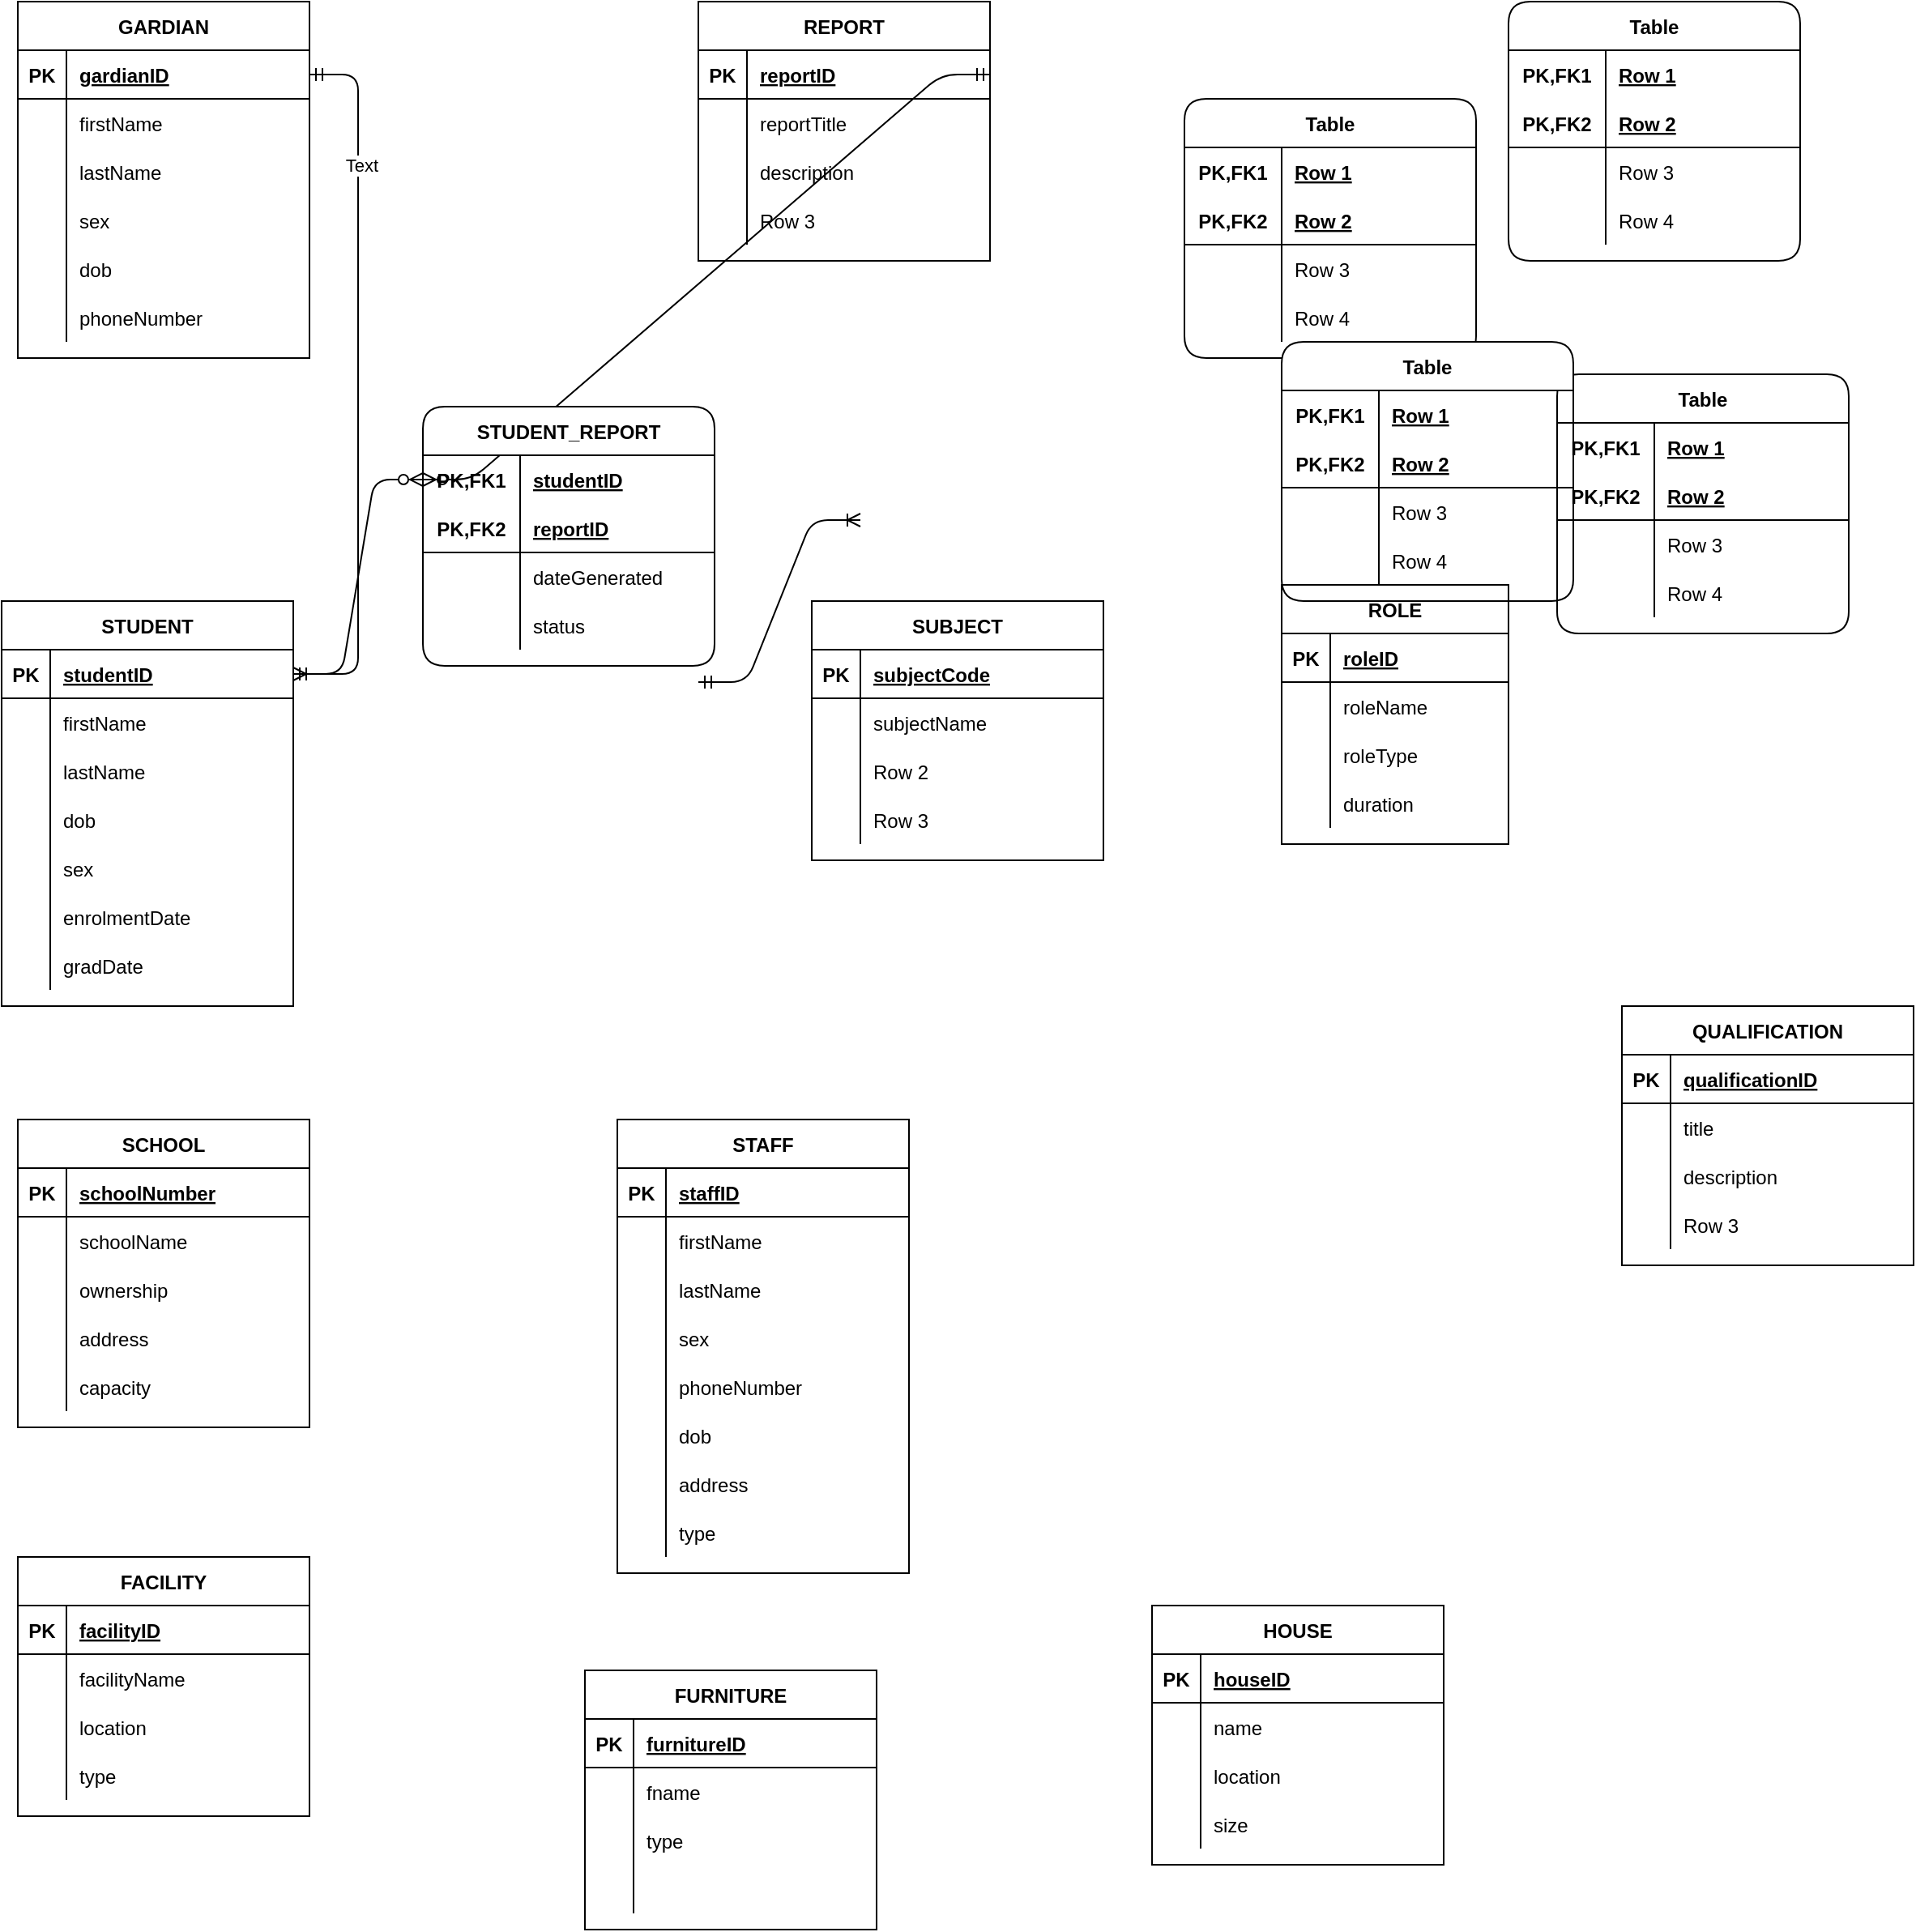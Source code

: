 <mxfile version="13.7.2" type="github">
  <diagram id="CZ67qJ3LyetY8mjG08KR" name="Page-1">
    <mxGraphModel dx="1422" dy="1904" grid="1" gridSize="10" guides="1" tooltips="1" connect="1" arrows="1" fold="1" page="1" pageScale="1" pageWidth="850" pageHeight="1100" math="0" shadow="0">
      <root>
        <mxCell id="0" />
        <mxCell id="1" parent="0" />
        <mxCell id="pdC3hBtsVBHYmdxpBy79-1" value="SCHOOL" style="shape=table;startSize=30;container=1;collapsible=1;childLayout=tableLayout;fixedRows=1;rowLines=0;fontStyle=1;align=center;resizeLast=1;" parent="1" vertex="1">
          <mxGeometry x="70" y="90" width="180" height="190" as="geometry" />
        </mxCell>
        <mxCell id="pdC3hBtsVBHYmdxpBy79-2" value="" style="shape=partialRectangle;collapsible=0;dropTarget=0;pointerEvents=0;fillColor=none;top=0;left=0;bottom=1;right=0;points=[[0,0.5],[1,0.5]];portConstraint=eastwest;" parent="pdC3hBtsVBHYmdxpBy79-1" vertex="1">
          <mxGeometry y="30" width="180" height="30" as="geometry" />
        </mxCell>
        <mxCell id="pdC3hBtsVBHYmdxpBy79-3" value="PK" style="shape=partialRectangle;connectable=0;fillColor=none;top=0;left=0;bottom=0;right=0;fontStyle=1;overflow=hidden;" parent="pdC3hBtsVBHYmdxpBy79-2" vertex="1">
          <mxGeometry width="30" height="30" as="geometry" />
        </mxCell>
        <mxCell id="pdC3hBtsVBHYmdxpBy79-4" value="schoolNumber" style="shape=partialRectangle;connectable=0;fillColor=none;top=0;left=0;bottom=0;right=0;align=left;spacingLeft=6;fontStyle=5;overflow=hidden;" parent="pdC3hBtsVBHYmdxpBy79-2" vertex="1">
          <mxGeometry x="30" width="150" height="30" as="geometry" />
        </mxCell>
        <mxCell id="pdC3hBtsVBHYmdxpBy79-5" value="" style="shape=partialRectangle;collapsible=0;dropTarget=0;pointerEvents=0;fillColor=none;top=0;left=0;bottom=0;right=0;points=[[0,0.5],[1,0.5]];portConstraint=eastwest;" parent="pdC3hBtsVBHYmdxpBy79-1" vertex="1">
          <mxGeometry y="60" width="180" height="30" as="geometry" />
        </mxCell>
        <mxCell id="pdC3hBtsVBHYmdxpBy79-6" value="" style="shape=partialRectangle;connectable=0;fillColor=none;top=0;left=0;bottom=0;right=0;editable=1;overflow=hidden;" parent="pdC3hBtsVBHYmdxpBy79-5" vertex="1">
          <mxGeometry width="30" height="30" as="geometry" />
        </mxCell>
        <mxCell id="pdC3hBtsVBHYmdxpBy79-7" value="schoolName" style="shape=partialRectangle;connectable=0;fillColor=none;top=0;left=0;bottom=0;right=0;align=left;spacingLeft=6;overflow=hidden;" parent="pdC3hBtsVBHYmdxpBy79-5" vertex="1">
          <mxGeometry x="30" width="150" height="30" as="geometry" />
        </mxCell>
        <mxCell id="pdC3hBtsVBHYmdxpBy79-8" value="" style="shape=partialRectangle;collapsible=0;dropTarget=0;pointerEvents=0;fillColor=none;top=0;left=0;bottom=0;right=0;points=[[0,0.5],[1,0.5]];portConstraint=eastwest;" parent="pdC3hBtsVBHYmdxpBy79-1" vertex="1">
          <mxGeometry y="90" width="180" height="30" as="geometry" />
        </mxCell>
        <mxCell id="pdC3hBtsVBHYmdxpBy79-9" value="" style="shape=partialRectangle;connectable=0;fillColor=none;top=0;left=0;bottom=0;right=0;editable=1;overflow=hidden;" parent="pdC3hBtsVBHYmdxpBy79-8" vertex="1">
          <mxGeometry width="30" height="30" as="geometry" />
        </mxCell>
        <mxCell id="pdC3hBtsVBHYmdxpBy79-10" value="ownership" style="shape=partialRectangle;connectable=0;fillColor=none;top=0;left=0;bottom=0;right=0;align=left;spacingLeft=6;overflow=hidden;" parent="pdC3hBtsVBHYmdxpBy79-8" vertex="1">
          <mxGeometry x="30" width="150" height="30" as="geometry" />
        </mxCell>
        <mxCell id="pdC3hBtsVBHYmdxpBy79-11" value="" style="shape=partialRectangle;collapsible=0;dropTarget=0;pointerEvents=0;fillColor=none;top=0;left=0;bottom=0;right=0;points=[[0,0.5],[1,0.5]];portConstraint=eastwest;" parent="pdC3hBtsVBHYmdxpBy79-1" vertex="1">
          <mxGeometry y="120" width="180" height="30" as="geometry" />
        </mxCell>
        <mxCell id="pdC3hBtsVBHYmdxpBy79-12" value="" style="shape=partialRectangle;connectable=0;fillColor=none;top=0;left=0;bottom=0;right=0;editable=1;overflow=hidden;" parent="pdC3hBtsVBHYmdxpBy79-11" vertex="1">
          <mxGeometry width="30" height="30" as="geometry" />
        </mxCell>
        <mxCell id="pdC3hBtsVBHYmdxpBy79-13" value="address" style="shape=partialRectangle;connectable=0;fillColor=none;top=0;left=0;bottom=0;right=0;align=left;spacingLeft=6;overflow=hidden;" parent="pdC3hBtsVBHYmdxpBy79-11" vertex="1">
          <mxGeometry x="30" width="150" height="30" as="geometry" />
        </mxCell>
        <mxCell id="pdC3hBtsVBHYmdxpBy79-79" value="" style="shape=partialRectangle;collapsible=0;dropTarget=0;pointerEvents=0;fillColor=none;top=0;left=0;bottom=0;right=0;points=[[0,0.5],[1,0.5]];portConstraint=eastwest;" parent="pdC3hBtsVBHYmdxpBy79-1" vertex="1">
          <mxGeometry y="150" width="180" height="30" as="geometry" />
        </mxCell>
        <mxCell id="pdC3hBtsVBHYmdxpBy79-80" value="" style="shape=partialRectangle;connectable=0;fillColor=none;top=0;left=0;bottom=0;right=0;editable=1;overflow=hidden;" parent="pdC3hBtsVBHYmdxpBy79-79" vertex="1">
          <mxGeometry width="30" height="30" as="geometry" />
        </mxCell>
        <mxCell id="pdC3hBtsVBHYmdxpBy79-81" value="capacity" style="shape=partialRectangle;connectable=0;fillColor=none;top=0;left=0;bottom=0;right=0;align=left;spacingLeft=6;overflow=hidden;" parent="pdC3hBtsVBHYmdxpBy79-79" vertex="1">
          <mxGeometry x="30" width="150" height="30" as="geometry" />
        </mxCell>
        <mxCell id="pdC3hBtsVBHYmdxpBy79-14" value="FACILITY" style="shape=table;startSize=30;container=1;collapsible=1;childLayout=tableLayout;fixedRows=1;rowLines=0;fontStyle=1;align=center;resizeLast=1;" parent="1" vertex="1">
          <mxGeometry x="70" y="360" width="180" height="160" as="geometry" />
        </mxCell>
        <mxCell id="pdC3hBtsVBHYmdxpBy79-15" value="" style="shape=partialRectangle;collapsible=0;dropTarget=0;pointerEvents=0;fillColor=none;top=0;left=0;bottom=1;right=0;points=[[0,0.5],[1,0.5]];portConstraint=eastwest;" parent="pdC3hBtsVBHYmdxpBy79-14" vertex="1">
          <mxGeometry y="30" width="180" height="30" as="geometry" />
        </mxCell>
        <mxCell id="pdC3hBtsVBHYmdxpBy79-16" value="PK" style="shape=partialRectangle;connectable=0;fillColor=none;top=0;left=0;bottom=0;right=0;fontStyle=1;overflow=hidden;" parent="pdC3hBtsVBHYmdxpBy79-15" vertex="1">
          <mxGeometry width="30" height="30" as="geometry" />
        </mxCell>
        <mxCell id="pdC3hBtsVBHYmdxpBy79-17" value="facilityID" style="shape=partialRectangle;connectable=0;fillColor=none;top=0;left=0;bottom=0;right=0;align=left;spacingLeft=6;fontStyle=5;overflow=hidden;" parent="pdC3hBtsVBHYmdxpBy79-15" vertex="1">
          <mxGeometry x="30" width="150" height="30" as="geometry" />
        </mxCell>
        <mxCell id="pdC3hBtsVBHYmdxpBy79-18" value="" style="shape=partialRectangle;collapsible=0;dropTarget=0;pointerEvents=0;fillColor=none;top=0;left=0;bottom=0;right=0;points=[[0,0.5],[1,0.5]];portConstraint=eastwest;" parent="pdC3hBtsVBHYmdxpBy79-14" vertex="1">
          <mxGeometry y="60" width="180" height="30" as="geometry" />
        </mxCell>
        <mxCell id="pdC3hBtsVBHYmdxpBy79-19" value="" style="shape=partialRectangle;connectable=0;fillColor=none;top=0;left=0;bottom=0;right=0;editable=1;overflow=hidden;" parent="pdC3hBtsVBHYmdxpBy79-18" vertex="1">
          <mxGeometry width="30" height="30" as="geometry" />
        </mxCell>
        <mxCell id="pdC3hBtsVBHYmdxpBy79-20" value="facilityName" style="shape=partialRectangle;connectable=0;fillColor=none;top=0;left=0;bottom=0;right=0;align=left;spacingLeft=6;overflow=hidden;" parent="pdC3hBtsVBHYmdxpBy79-18" vertex="1">
          <mxGeometry x="30" width="150" height="30" as="geometry" />
        </mxCell>
        <mxCell id="pdC3hBtsVBHYmdxpBy79-21" value="" style="shape=partialRectangle;collapsible=0;dropTarget=0;pointerEvents=0;fillColor=none;top=0;left=0;bottom=0;right=0;points=[[0,0.5],[1,0.5]];portConstraint=eastwest;" parent="pdC3hBtsVBHYmdxpBy79-14" vertex="1">
          <mxGeometry y="90" width="180" height="30" as="geometry" />
        </mxCell>
        <mxCell id="pdC3hBtsVBHYmdxpBy79-22" value="" style="shape=partialRectangle;connectable=0;fillColor=none;top=0;left=0;bottom=0;right=0;editable=1;overflow=hidden;" parent="pdC3hBtsVBHYmdxpBy79-21" vertex="1">
          <mxGeometry width="30" height="30" as="geometry" />
        </mxCell>
        <mxCell id="pdC3hBtsVBHYmdxpBy79-23" value="location" style="shape=partialRectangle;connectable=0;fillColor=none;top=0;left=0;bottom=0;right=0;align=left;spacingLeft=6;overflow=hidden;" parent="pdC3hBtsVBHYmdxpBy79-21" vertex="1">
          <mxGeometry x="30" width="150" height="30" as="geometry" />
        </mxCell>
        <mxCell id="pdC3hBtsVBHYmdxpBy79-24" value="" style="shape=partialRectangle;collapsible=0;dropTarget=0;pointerEvents=0;fillColor=none;top=0;left=0;bottom=0;right=0;points=[[0,0.5],[1,0.5]];portConstraint=eastwest;" parent="pdC3hBtsVBHYmdxpBy79-14" vertex="1">
          <mxGeometry y="120" width="180" height="30" as="geometry" />
        </mxCell>
        <mxCell id="pdC3hBtsVBHYmdxpBy79-25" value="" style="shape=partialRectangle;connectable=0;fillColor=none;top=0;left=0;bottom=0;right=0;editable=1;overflow=hidden;" parent="pdC3hBtsVBHYmdxpBy79-24" vertex="1">
          <mxGeometry width="30" height="30" as="geometry" />
        </mxCell>
        <mxCell id="pdC3hBtsVBHYmdxpBy79-26" value="type" style="shape=partialRectangle;connectable=0;fillColor=none;top=0;left=0;bottom=0;right=0;align=left;spacingLeft=6;overflow=hidden;" parent="pdC3hBtsVBHYmdxpBy79-24" vertex="1">
          <mxGeometry x="30" width="150" height="30" as="geometry" />
        </mxCell>
        <mxCell id="pdC3hBtsVBHYmdxpBy79-53" value="HOUSE" style="shape=table;startSize=30;container=1;collapsible=1;childLayout=tableLayout;fixedRows=1;rowLines=0;fontStyle=1;align=center;resizeLast=1;" parent="1" vertex="1">
          <mxGeometry x="770" y="390" width="180" height="160" as="geometry" />
        </mxCell>
        <mxCell id="pdC3hBtsVBHYmdxpBy79-54" value="" style="shape=partialRectangle;collapsible=0;dropTarget=0;pointerEvents=0;fillColor=none;top=0;left=0;bottom=1;right=0;points=[[0,0.5],[1,0.5]];portConstraint=eastwest;" parent="pdC3hBtsVBHYmdxpBy79-53" vertex="1">
          <mxGeometry y="30" width="180" height="30" as="geometry" />
        </mxCell>
        <mxCell id="pdC3hBtsVBHYmdxpBy79-55" value="PK" style="shape=partialRectangle;connectable=0;fillColor=none;top=0;left=0;bottom=0;right=0;fontStyle=1;overflow=hidden;" parent="pdC3hBtsVBHYmdxpBy79-54" vertex="1">
          <mxGeometry width="30" height="30" as="geometry" />
        </mxCell>
        <mxCell id="pdC3hBtsVBHYmdxpBy79-56" value="houseID" style="shape=partialRectangle;connectable=0;fillColor=none;top=0;left=0;bottom=0;right=0;align=left;spacingLeft=6;fontStyle=5;overflow=hidden;" parent="pdC3hBtsVBHYmdxpBy79-54" vertex="1">
          <mxGeometry x="30" width="150" height="30" as="geometry" />
        </mxCell>
        <mxCell id="pdC3hBtsVBHYmdxpBy79-57" value="" style="shape=partialRectangle;collapsible=0;dropTarget=0;pointerEvents=0;fillColor=none;top=0;left=0;bottom=0;right=0;points=[[0,0.5],[1,0.5]];portConstraint=eastwest;" parent="pdC3hBtsVBHYmdxpBy79-53" vertex="1">
          <mxGeometry y="60" width="180" height="30" as="geometry" />
        </mxCell>
        <mxCell id="pdC3hBtsVBHYmdxpBy79-58" value="" style="shape=partialRectangle;connectable=0;fillColor=none;top=0;left=0;bottom=0;right=0;editable=1;overflow=hidden;" parent="pdC3hBtsVBHYmdxpBy79-57" vertex="1">
          <mxGeometry width="30" height="30" as="geometry" />
        </mxCell>
        <mxCell id="pdC3hBtsVBHYmdxpBy79-59" value="name" style="shape=partialRectangle;connectable=0;fillColor=none;top=0;left=0;bottom=0;right=0;align=left;spacingLeft=6;overflow=hidden;" parent="pdC3hBtsVBHYmdxpBy79-57" vertex="1">
          <mxGeometry x="30" width="150" height="30" as="geometry" />
        </mxCell>
        <mxCell id="pdC3hBtsVBHYmdxpBy79-60" value="" style="shape=partialRectangle;collapsible=0;dropTarget=0;pointerEvents=0;fillColor=none;top=0;left=0;bottom=0;right=0;points=[[0,0.5],[1,0.5]];portConstraint=eastwest;" parent="pdC3hBtsVBHYmdxpBy79-53" vertex="1">
          <mxGeometry y="90" width="180" height="30" as="geometry" />
        </mxCell>
        <mxCell id="pdC3hBtsVBHYmdxpBy79-61" value="" style="shape=partialRectangle;connectable=0;fillColor=none;top=0;left=0;bottom=0;right=0;editable=1;overflow=hidden;" parent="pdC3hBtsVBHYmdxpBy79-60" vertex="1">
          <mxGeometry width="30" height="30" as="geometry" />
        </mxCell>
        <mxCell id="pdC3hBtsVBHYmdxpBy79-62" value="location" style="shape=partialRectangle;connectable=0;fillColor=none;top=0;left=0;bottom=0;right=0;align=left;spacingLeft=6;overflow=hidden;" parent="pdC3hBtsVBHYmdxpBy79-60" vertex="1">
          <mxGeometry x="30" width="150" height="30" as="geometry" />
        </mxCell>
        <mxCell id="pdC3hBtsVBHYmdxpBy79-63" value="" style="shape=partialRectangle;collapsible=0;dropTarget=0;pointerEvents=0;fillColor=none;top=0;left=0;bottom=0;right=0;points=[[0,0.5],[1,0.5]];portConstraint=eastwest;" parent="pdC3hBtsVBHYmdxpBy79-53" vertex="1">
          <mxGeometry y="120" width="180" height="30" as="geometry" />
        </mxCell>
        <mxCell id="pdC3hBtsVBHYmdxpBy79-64" value="" style="shape=partialRectangle;connectable=0;fillColor=none;top=0;left=0;bottom=0;right=0;editable=1;overflow=hidden;" parent="pdC3hBtsVBHYmdxpBy79-63" vertex="1">
          <mxGeometry width="30" height="30" as="geometry" />
        </mxCell>
        <mxCell id="pdC3hBtsVBHYmdxpBy79-65" value="size" style="shape=partialRectangle;connectable=0;fillColor=none;top=0;left=0;bottom=0;right=0;align=left;spacingLeft=6;overflow=hidden;" parent="pdC3hBtsVBHYmdxpBy79-63" vertex="1">
          <mxGeometry x="30" width="150" height="30" as="geometry" />
        </mxCell>
        <mxCell id="pdC3hBtsVBHYmdxpBy79-66" value="FURNITURE" style="shape=table;startSize=30;container=1;collapsible=1;childLayout=tableLayout;fixedRows=1;rowLines=0;fontStyle=1;align=center;resizeLast=1;" parent="1" vertex="1">
          <mxGeometry x="420" y="430" width="180" height="160" as="geometry" />
        </mxCell>
        <mxCell id="pdC3hBtsVBHYmdxpBy79-67" value="" style="shape=partialRectangle;collapsible=0;dropTarget=0;pointerEvents=0;fillColor=none;top=0;left=0;bottom=1;right=0;points=[[0,0.5],[1,0.5]];portConstraint=eastwest;" parent="pdC3hBtsVBHYmdxpBy79-66" vertex="1">
          <mxGeometry y="30" width="180" height="30" as="geometry" />
        </mxCell>
        <mxCell id="pdC3hBtsVBHYmdxpBy79-68" value="PK" style="shape=partialRectangle;connectable=0;fillColor=none;top=0;left=0;bottom=0;right=0;fontStyle=1;overflow=hidden;" parent="pdC3hBtsVBHYmdxpBy79-67" vertex="1">
          <mxGeometry width="30" height="30" as="geometry" />
        </mxCell>
        <mxCell id="pdC3hBtsVBHYmdxpBy79-69" value="furnitureID" style="shape=partialRectangle;connectable=0;fillColor=none;top=0;left=0;bottom=0;right=0;align=left;spacingLeft=6;fontStyle=5;overflow=hidden;" parent="pdC3hBtsVBHYmdxpBy79-67" vertex="1">
          <mxGeometry x="30" width="150" height="30" as="geometry" />
        </mxCell>
        <mxCell id="pdC3hBtsVBHYmdxpBy79-70" value="" style="shape=partialRectangle;collapsible=0;dropTarget=0;pointerEvents=0;fillColor=none;top=0;left=0;bottom=0;right=0;points=[[0,0.5],[1,0.5]];portConstraint=eastwest;" parent="pdC3hBtsVBHYmdxpBy79-66" vertex="1">
          <mxGeometry y="60" width="180" height="30" as="geometry" />
        </mxCell>
        <mxCell id="pdC3hBtsVBHYmdxpBy79-71" value="" style="shape=partialRectangle;connectable=0;fillColor=none;top=0;left=0;bottom=0;right=0;editable=1;overflow=hidden;" parent="pdC3hBtsVBHYmdxpBy79-70" vertex="1">
          <mxGeometry width="30" height="30" as="geometry" />
        </mxCell>
        <mxCell id="pdC3hBtsVBHYmdxpBy79-72" value="fname" style="shape=partialRectangle;connectable=0;fillColor=none;top=0;left=0;bottom=0;right=0;align=left;spacingLeft=6;overflow=hidden;" parent="pdC3hBtsVBHYmdxpBy79-70" vertex="1">
          <mxGeometry x="30" width="150" height="30" as="geometry" />
        </mxCell>
        <mxCell id="pdC3hBtsVBHYmdxpBy79-73" value="" style="shape=partialRectangle;collapsible=0;dropTarget=0;pointerEvents=0;fillColor=none;top=0;left=0;bottom=0;right=0;points=[[0,0.5],[1,0.5]];portConstraint=eastwest;" parent="pdC3hBtsVBHYmdxpBy79-66" vertex="1">
          <mxGeometry y="90" width="180" height="30" as="geometry" />
        </mxCell>
        <mxCell id="pdC3hBtsVBHYmdxpBy79-74" value="" style="shape=partialRectangle;connectable=0;fillColor=none;top=0;left=0;bottom=0;right=0;editable=1;overflow=hidden;" parent="pdC3hBtsVBHYmdxpBy79-73" vertex="1">
          <mxGeometry width="30" height="30" as="geometry" />
        </mxCell>
        <mxCell id="pdC3hBtsVBHYmdxpBy79-75" value="type" style="shape=partialRectangle;connectable=0;fillColor=none;top=0;left=0;bottom=0;right=0;align=left;spacingLeft=6;overflow=hidden;" parent="pdC3hBtsVBHYmdxpBy79-73" vertex="1">
          <mxGeometry x="30" width="150" height="30" as="geometry" />
        </mxCell>
        <mxCell id="pdC3hBtsVBHYmdxpBy79-76" value="" style="shape=partialRectangle;collapsible=0;dropTarget=0;pointerEvents=0;fillColor=none;top=0;left=0;bottom=0;right=0;points=[[0,0.5],[1,0.5]];portConstraint=eastwest;" parent="pdC3hBtsVBHYmdxpBy79-66" vertex="1">
          <mxGeometry y="120" width="180" height="30" as="geometry" />
        </mxCell>
        <mxCell id="pdC3hBtsVBHYmdxpBy79-77" value="" style="shape=partialRectangle;connectable=0;fillColor=none;top=0;left=0;bottom=0;right=0;editable=1;overflow=hidden;" parent="pdC3hBtsVBHYmdxpBy79-76" vertex="1">
          <mxGeometry width="30" height="30" as="geometry" />
        </mxCell>
        <mxCell id="pdC3hBtsVBHYmdxpBy79-78" value="" style="shape=partialRectangle;connectable=0;fillColor=none;top=0;left=0;bottom=0;right=0;align=left;spacingLeft=6;overflow=hidden;" parent="pdC3hBtsVBHYmdxpBy79-76" vertex="1">
          <mxGeometry x="30" width="150" height="30" as="geometry" />
        </mxCell>
        <mxCell id="pdC3hBtsVBHYmdxpBy79-27" value="STAFF" style="shape=table;startSize=30;container=1;collapsible=1;childLayout=tableLayout;fixedRows=1;rowLines=0;fontStyle=1;align=center;resizeLast=1;" parent="1" vertex="1">
          <mxGeometry x="440" y="90" width="180" height="280" as="geometry" />
        </mxCell>
        <mxCell id="pdC3hBtsVBHYmdxpBy79-28" value="" style="shape=partialRectangle;collapsible=0;dropTarget=0;pointerEvents=0;fillColor=none;top=0;left=0;bottom=1;right=0;points=[[0,0.5],[1,0.5]];portConstraint=eastwest;" parent="pdC3hBtsVBHYmdxpBy79-27" vertex="1">
          <mxGeometry y="30" width="180" height="30" as="geometry" />
        </mxCell>
        <mxCell id="pdC3hBtsVBHYmdxpBy79-29" value="PK" style="shape=partialRectangle;connectable=0;fillColor=none;top=0;left=0;bottom=0;right=0;fontStyle=1;overflow=hidden;" parent="pdC3hBtsVBHYmdxpBy79-28" vertex="1">
          <mxGeometry width="30" height="30" as="geometry" />
        </mxCell>
        <mxCell id="pdC3hBtsVBHYmdxpBy79-30" value="staffID" style="shape=partialRectangle;connectable=0;fillColor=none;top=0;left=0;bottom=0;right=0;align=left;spacingLeft=6;fontStyle=5;overflow=hidden;" parent="pdC3hBtsVBHYmdxpBy79-28" vertex="1">
          <mxGeometry x="30" width="150" height="30" as="geometry" />
        </mxCell>
        <mxCell id="pdC3hBtsVBHYmdxpBy79-31" value="" style="shape=partialRectangle;collapsible=0;dropTarget=0;pointerEvents=0;fillColor=none;top=0;left=0;bottom=0;right=0;points=[[0,0.5],[1,0.5]];portConstraint=eastwest;" parent="pdC3hBtsVBHYmdxpBy79-27" vertex="1">
          <mxGeometry y="60" width="180" height="30" as="geometry" />
        </mxCell>
        <mxCell id="pdC3hBtsVBHYmdxpBy79-32" value="" style="shape=partialRectangle;connectable=0;fillColor=none;top=0;left=0;bottom=0;right=0;editable=1;overflow=hidden;" parent="pdC3hBtsVBHYmdxpBy79-31" vertex="1">
          <mxGeometry width="30" height="30" as="geometry" />
        </mxCell>
        <mxCell id="pdC3hBtsVBHYmdxpBy79-33" value="firstName" style="shape=partialRectangle;connectable=0;fillColor=none;top=0;left=0;bottom=0;right=0;align=left;spacingLeft=6;overflow=hidden;" parent="pdC3hBtsVBHYmdxpBy79-31" vertex="1">
          <mxGeometry x="30" width="150" height="30" as="geometry" />
        </mxCell>
        <mxCell id="pdC3hBtsVBHYmdxpBy79-34" value="" style="shape=partialRectangle;collapsible=0;dropTarget=0;pointerEvents=0;fillColor=none;top=0;left=0;bottom=0;right=0;points=[[0,0.5],[1,0.5]];portConstraint=eastwest;" parent="pdC3hBtsVBHYmdxpBy79-27" vertex="1">
          <mxGeometry y="90" width="180" height="30" as="geometry" />
        </mxCell>
        <mxCell id="pdC3hBtsVBHYmdxpBy79-35" value="" style="shape=partialRectangle;connectable=0;fillColor=none;top=0;left=0;bottom=0;right=0;editable=1;overflow=hidden;" parent="pdC3hBtsVBHYmdxpBy79-34" vertex="1">
          <mxGeometry width="30" height="30" as="geometry" />
        </mxCell>
        <mxCell id="pdC3hBtsVBHYmdxpBy79-36" value="lastName" style="shape=partialRectangle;connectable=0;fillColor=none;top=0;left=0;bottom=0;right=0;align=left;spacingLeft=6;overflow=hidden;" parent="pdC3hBtsVBHYmdxpBy79-34" vertex="1">
          <mxGeometry x="30" width="150" height="30" as="geometry" />
        </mxCell>
        <mxCell id="pdC3hBtsVBHYmdxpBy79-37" value="" style="shape=partialRectangle;collapsible=0;dropTarget=0;pointerEvents=0;fillColor=none;top=0;left=0;bottom=0;right=0;points=[[0,0.5],[1,0.5]];portConstraint=eastwest;" parent="pdC3hBtsVBHYmdxpBy79-27" vertex="1">
          <mxGeometry y="120" width="180" height="30" as="geometry" />
        </mxCell>
        <mxCell id="pdC3hBtsVBHYmdxpBy79-38" value="" style="shape=partialRectangle;connectable=0;fillColor=none;top=0;left=0;bottom=0;right=0;editable=1;overflow=hidden;" parent="pdC3hBtsVBHYmdxpBy79-37" vertex="1">
          <mxGeometry width="30" height="30" as="geometry" />
        </mxCell>
        <mxCell id="pdC3hBtsVBHYmdxpBy79-39" value="sex" style="shape=partialRectangle;connectable=0;fillColor=none;top=0;left=0;bottom=0;right=0;align=left;spacingLeft=6;overflow=hidden;" parent="pdC3hBtsVBHYmdxpBy79-37" vertex="1">
          <mxGeometry x="30" width="150" height="30" as="geometry" />
        </mxCell>
        <mxCell id="pdC3hBtsVBHYmdxpBy79-82" value="" style="shape=partialRectangle;collapsible=0;dropTarget=0;pointerEvents=0;fillColor=none;top=0;left=0;bottom=0;right=0;points=[[0,0.5],[1,0.5]];portConstraint=eastwest;" parent="pdC3hBtsVBHYmdxpBy79-27" vertex="1">
          <mxGeometry y="150" width="180" height="30" as="geometry" />
        </mxCell>
        <mxCell id="pdC3hBtsVBHYmdxpBy79-83" value="" style="shape=partialRectangle;connectable=0;fillColor=none;top=0;left=0;bottom=0;right=0;editable=1;overflow=hidden;" parent="pdC3hBtsVBHYmdxpBy79-82" vertex="1">
          <mxGeometry width="30" height="30" as="geometry" />
        </mxCell>
        <mxCell id="pdC3hBtsVBHYmdxpBy79-84" value="phoneNumber" style="shape=partialRectangle;connectable=0;fillColor=none;top=0;left=0;bottom=0;right=0;align=left;spacingLeft=6;overflow=hidden;" parent="pdC3hBtsVBHYmdxpBy79-82" vertex="1">
          <mxGeometry x="30" width="150" height="30" as="geometry" />
        </mxCell>
        <mxCell id="pdC3hBtsVBHYmdxpBy79-85" value="" style="shape=partialRectangle;collapsible=0;dropTarget=0;pointerEvents=0;fillColor=none;top=0;left=0;bottom=0;right=0;points=[[0,0.5],[1,0.5]];portConstraint=eastwest;" parent="pdC3hBtsVBHYmdxpBy79-27" vertex="1">
          <mxGeometry y="180" width="180" height="30" as="geometry" />
        </mxCell>
        <mxCell id="pdC3hBtsVBHYmdxpBy79-86" value="" style="shape=partialRectangle;connectable=0;fillColor=none;top=0;left=0;bottom=0;right=0;editable=1;overflow=hidden;" parent="pdC3hBtsVBHYmdxpBy79-85" vertex="1">
          <mxGeometry width="30" height="30" as="geometry" />
        </mxCell>
        <mxCell id="pdC3hBtsVBHYmdxpBy79-87" value="dob" style="shape=partialRectangle;connectable=0;fillColor=none;top=0;left=0;bottom=0;right=0;align=left;spacingLeft=6;overflow=hidden;" parent="pdC3hBtsVBHYmdxpBy79-85" vertex="1">
          <mxGeometry x="30" width="150" height="30" as="geometry" />
        </mxCell>
        <mxCell id="pdC3hBtsVBHYmdxpBy79-88" value="" style="shape=partialRectangle;collapsible=0;dropTarget=0;pointerEvents=0;fillColor=none;top=0;left=0;bottom=0;right=0;points=[[0,0.5],[1,0.5]];portConstraint=eastwest;" parent="pdC3hBtsVBHYmdxpBy79-27" vertex="1">
          <mxGeometry y="210" width="180" height="30" as="geometry" />
        </mxCell>
        <mxCell id="pdC3hBtsVBHYmdxpBy79-89" value="" style="shape=partialRectangle;connectable=0;fillColor=none;top=0;left=0;bottom=0;right=0;editable=1;overflow=hidden;" parent="pdC3hBtsVBHYmdxpBy79-88" vertex="1">
          <mxGeometry width="30" height="30" as="geometry" />
        </mxCell>
        <mxCell id="pdC3hBtsVBHYmdxpBy79-90" value="address" style="shape=partialRectangle;connectable=0;fillColor=none;top=0;left=0;bottom=0;right=0;align=left;spacingLeft=6;overflow=hidden;" parent="pdC3hBtsVBHYmdxpBy79-88" vertex="1">
          <mxGeometry x="30" width="150" height="30" as="geometry" />
        </mxCell>
        <mxCell id="cgxK4WCaGDZCYGNyxLD9-94" value="" style="shape=partialRectangle;collapsible=0;dropTarget=0;pointerEvents=0;fillColor=none;top=0;left=0;bottom=0;right=0;points=[[0,0.5],[1,0.5]];portConstraint=eastwest;" vertex="1" parent="pdC3hBtsVBHYmdxpBy79-27">
          <mxGeometry y="240" width="180" height="30" as="geometry" />
        </mxCell>
        <mxCell id="cgxK4WCaGDZCYGNyxLD9-95" value="" style="shape=partialRectangle;connectable=0;fillColor=none;top=0;left=0;bottom=0;right=0;editable=1;overflow=hidden;" vertex="1" parent="cgxK4WCaGDZCYGNyxLD9-94">
          <mxGeometry width="30" height="30" as="geometry" />
        </mxCell>
        <mxCell id="cgxK4WCaGDZCYGNyxLD9-96" value="type" style="shape=partialRectangle;connectable=0;fillColor=none;top=0;left=0;bottom=0;right=0;align=left;spacingLeft=6;overflow=hidden;" vertex="1" parent="cgxK4WCaGDZCYGNyxLD9-94">
          <mxGeometry x="30" width="150" height="30" as="geometry" />
        </mxCell>
        <mxCell id="pdC3hBtsVBHYmdxpBy79-40" value="QUALIFICATION" style="shape=table;startSize=30;container=1;collapsible=1;childLayout=tableLayout;fixedRows=1;rowLines=0;fontStyle=1;align=center;resizeLast=1;" parent="1" vertex="1">
          <mxGeometry x="1060" y="20" width="180" height="160" as="geometry" />
        </mxCell>
        <mxCell id="pdC3hBtsVBHYmdxpBy79-41" value="" style="shape=partialRectangle;collapsible=0;dropTarget=0;pointerEvents=0;fillColor=none;top=0;left=0;bottom=1;right=0;points=[[0,0.5],[1,0.5]];portConstraint=eastwest;" parent="pdC3hBtsVBHYmdxpBy79-40" vertex="1">
          <mxGeometry y="30" width="180" height="30" as="geometry" />
        </mxCell>
        <mxCell id="pdC3hBtsVBHYmdxpBy79-42" value="PK" style="shape=partialRectangle;connectable=0;fillColor=none;top=0;left=0;bottom=0;right=0;fontStyle=1;overflow=hidden;" parent="pdC3hBtsVBHYmdxpBy79-41" vertex="1">
          <mxGeometry width="30" height="30" as="geometry" />
        </mxCell>
        <mxCell id="pdC3hBtsVBHYmdxpBy79-43" value="qualificationID" style="shape=partialRectangle;connectable=0;fillColor=none;top=0;left=0;bottom=0;right=0;align=left;spacingLeft=6;fontStyle=5;overflow=hidden;" parent="pdC3hBtsVBHYmdxpBy79-41" vertex="1">
          <mxGeometry x="30" width="150" height="30" as="geometry" />
        </mxCell>
        <mxCell id="pdC3hBtsVBHYmdxpBy79-44" value="" style="shape=partialRectangle;collapsible=0;dropTarget=0;pointerEvents=0;fillColor=none;top=0;left=0;bottom=0;right=0;points=[[0,0.5],[1,0.5]];portConstraint=eastwest;" parent="pdC3hBtsVBHYmdxpBy79-40" vertex="1">
          <mxGeometry y="60" width="180" height="30" as="geometry" />
        </mxCell>
        <mxCell id="pdC3hBtsVBHYmdxpBy79-45" value="" style="shape=partialRectangle;connectable=0;fillColor=none;top=0;left=0;bottom=0;right=0;editable=1;overflow=hidden;" parent="pdC3hBtsVBHYmdxpBy79-44" vertex="1">
          <mxGeometry width="30" height="30" as="geometry" />
        </mxCell>
        <mxCell id="pdC3hBtsVBHYmdxpBy79-46" value="title" style="shape=partialRectangle;connectable=0;fillColor=none;top=0;left=0;bottom=0;right=0;align=left;spacingLeft=6;overflow=hidden;" parent="pdC3hBtsVBHYmdxpBy79-44" vertex="1">
          <mxGeometry x="30" width="150" height="30" as="geometry" />
        </mxCell>
        <mxCell id="pdC3hBtsVBHYmdxpBy79-47" value="" style="shape=partialRectangle;collapsible=0;dropTarget=0;pointerEvents=0;fillColor=none;top=0;left=0;bottom=0;right=0;points=[[0,0.5],[1,0.5]];portConstraint=eastwest;" parent="pdC3hBtsVBHYmdxpBy79-40" vertex="1">
          <mxGeometry y="90" width="180" height="30" as="geometry" />
        </mxCell>
        <mxCell id="pdC3hBtsVBHYmdxpBy79-48" value="" style="shape=partialRectangle;connectable=0;fillColor=none;top=0;left=0;bottom=0;right=0;editable=1;overflow=hidden;" parent="pdC3hBtsVBHYmdxpBy79-47" vertex="1">
          <mxGeometry width="30" height="30" as="geometry" />
        </mxCell>
        <mxCell id="pdC3hBtsVBHYmdxpBy79-49" value="description" style="shape=partialRectangle;connectable=0;fillColor=none;top=0;left=0;bottom=0;right=0;align=left;spacingLeft=6;overflow=hidden;" parent="pdC3hBtsVBHYmdxpBy79-47" vertex="1">
          <mxGeometry x="30" width="150" height="30" as="geometry" />
        </mxCell>
        <mxCell id="pdC3hBtsVBHYmdxpBy79-50" value="" style="shape=partialRectangle;collapsible=0;dropTarget=0;pointerEvents=0;fillColor=none;top=0;left=0;bottom=0;right=0;points=[[0,0.5],[1,0.5]];portConstraint=eastwest;" parent="pdC3hBtsVBHYmdxpBy79-40" vertex="1">
          <mxGeometry y="120" width="180" height="30" as="geometry" />
        </mxCell>
        <mxCell id="pdC3hBtsVBHYmdxpBy79-51" value="" style="shape=partialRectangle;connectable=0;fillColor=none;top=0;left=0;bottom=0;right=0;editable=1;overflow=hidden;" parent="pdC3hBtsVBHYmdxpBy79-50" vertex="1">
          <mxGeometry width="30" height="30" as="geometry" />
        </mxCell>
        <mxCell id="pdC3hBtsVBHYmdxpBy79-52" value="Row 3" style="shape=partialRectangle;connectable=0;fillColor=none;top=0;left=0;bottom=0;right=0;align=left;spacingLeft=6;overflow=hidden;" parent="pdC3hBtsVBHYmdxpBy79-50" vertex="1">
          <mxGeometry x="30" width="150" height="30" as="geometry" />
        </mxCell>
        <mxCell id="cgxK4WCaGDZCYGNyxLD9-49" value="GARDIAN" style="shape=table;startSize=30;container=1;collapsible=1;childLayout=tableLayout;fixedRows=1;rowLines=0;fontStyle=1;align=center;resizeLast=1;" vertex="1" parent="1">
          <mxGeometry x="70" y="-600" width="180" height="220" as="geometry" />
        </mxCell>
        <mxCell id="cgxK4WCaGDZCYGNyxLD9-50" value="" style="shape=partialRectangle;collapsible=0;dropTarget=0;pointerEvents=0;fillColor=none;top=0;left=0;bottom=1;right=0;points=[[0,0.5],[1,0.5]];portConstraint=eastwest;" vertex="1" parent="cgxK4WCaGDZCYGNyxLD9-49">
          <mxGeometry y="30" width="180" height="30" as="geometry" />
        </mxCell>
        <mxCell id="cgxK4WCaGDZCYGNyxLD9-51" value="PK" style="shape=partialRectangle;connectable=0;fillColor=none;top=0;left=0;bottom=0;right=0;fontStyle=1;overflow=hidden;" vertex="1" parent="cgxK4WCaGDZCYGNyxLD9-50">
          <mxGeometry width="30" height="30" as="geometry" />
        </mxCell>
        <mxCell id="cgxK4WCaGDZCYGNyxLD9-52" value="gardianID" style="shape=partialRectangle;connectable=0;fillColor=none;top=0;left=0;bottom=0;right=0;align=left;spacingLeft=6;fontStyle=5;overflow=hidden;" vertex="1" parent="cgxK4WCaGDZCYGNyxLD9-50">
          <mxGeometry x="30" width="150" height="30" as="geometry" />
        </mxCell>
        <mxCell id="cgxK4WCaGDZCYGNyxLD9-53" value="" style="shape=partialRectangle;collapsible=0;dropTarget=0;pointerEvents=0;fillColor=none;top=0;left=0;bottom=0;right=0;points=[[0,0.5],[1,0.5]];portConstraint=eastwest;" vertex="1" parent="cgxK4WCaGDZCYGNyxLD9-49">
          <mxGeometry y="60" width="180" height="30" as="geometry" />
        </mxCell>
        <mxCell id="cgxK4WCaGDZCYGNyxLD9-54" value="" style="shape=partialRectangle;connectable=0;fillColor=none;top=0;left=0;bottom=0;right=0;editable=1;overflow=hidden;" vertex="1" parent="cgxK4WCaGDZCYGNyxLD9-53">
          <mxGeometry width="30" height="30" as="geometry" />
        </mxCell>
        <mxCell id="cgxK4WCaGDZCYGNyxLD9-55" value="firstName" style="shape=partialRectangle;connectable=0;fillColor=none;top=0;left=0;bottom=0;right=0;align=left;spacingLeft=6;overflow=hidden;" vertex="1" parent="cgxK4WCaGDZCYGNyxLD9-53">
          <mxGeometry x="30" width="150" height="30" as="geometry" />
        </mxCell>
        <mxCell id="cgxK4WCaGDZCYGNyxLD9-56" value="" style="shape=partialRectangle;collapsible=0;dropTarget=0;pointerEvents=0;fillColor=none;top=0;left=0;bottom=0;right=0;points=[[0,0.5],[1,0.5]];portConstraint=eastwest;" vertex="1" parent="cgxK4WCaGDZCYGNyxLD9-49">
          <mxGeometry y="90" width="180" height="30" as="geometry" />
        </mxCell>
        <mxCell id="cgxK4WCaGDZCYGNyxLD9-57" value="" style="shape=partialRectangle;connectable=0;fillColor=none;top=0;left=0;bottom=0;right=0;editable=1;overflow=hidden;" vertex="1" parent="cgxK4WCaGDZCYGNyxLD9-56">
          <mxGeometry width="30" height="30" as="geometry" />
        </mxCell>
        <mxCell id="cgxK4WCaGDZCYGNyxLD9-58" value="lastName" style="shape=partialRectangle;connectable=0;fillColor=none;top=0;left=0;bottom=0;right=0;align=left;spacingLeft=6;overflow=hidden;" vertex="1" parent="cgxK4WCaGDZCYGNyxLD9-56">
          <mxGeometry x="30" width="150" height="30" as="geometry" />
        </mxCell>
        <mxCell id="cgxK4WCaGDZCYGNyxLD9-59" value="" style="shape=partialRectangle;collapsible=0;dropTarget=0;pointerEvents=0;fillColor=none;top=0;left=0;bottom=0;right=0;points=[[0,0.5],[1,0.5]];portConstraint=eastwest;" vertex="1" parent="cgxK4WCaGDZCYGNyxLD9-49">
          <mxGeometry y="120" width="180" height="30" as="geometry" />
        </mxCell>
        <mxCell id="cgxK4WCaGDZCYGNyxLD9-60" value="" style="shape=partialRectangle;connectable=0;fillColor=none;top=0;left=0;bottom=0;right=0;editable=1;overflow=hidden;" vertex="1" parent="cgxK4WCaGDZCYGNyxLD9-59">
          <mxGeometry width="30" height="30" as="geometry" />
        </mxCell>
        <mxCell id="cgxK4WCaGDZCYGNyxLD9-61" value="sex" style="shape=partialRectangle;connectable=0;fillColor=none;top=0;left=0;bottom=0;right=0;align=left;spacingLeft=6;overflow=hidden;" vertex="1" parent="cgxK4WCaGDZCYGNyxLD9-59">
          <mxGeometry x="30" width="150" height="30" as="geometry" />
        </mxCell>
        <mxCell id="cgxK4WCaGDZCYGNyxLD9-62" value="" style="shape=partialRectangle;collapsible=0;dropTarget=0;pointerEvents=0;fillColor=none;top=0;left=0;bottom=0;right=0;points=[[0,0.5],[1,0.5]];portConstraint=eastwest;" vertex="1" parent="cgxK4WCaGDZCYGNyxLD9-49">
          <mxGeometry y="150" width="180" height="30" as="geometry" />
        </mxCell>
        <mxCell id="cgxK4WCaGDZCYGNyxLD9-63" value="" style="shape=partialRectangle;connectable=0;fillColor=none;top=0;left=0;bottom=0;right=0;editable=1;overflow=hidden;" vertex="1" parent="cgxK4WCaGDZCYGNyxLD9-62">
          <mxGeometry width="30" height="30" as="geometry" />
        </mxCell>
        <mxCell id="cgxK4WCaGDZCYGNyxLD9-64" value="dob" style="shape=partialRectangle;connectable=0;fillColor=none;top=0;left=0;bottom=0;right=0;align=left;spacingLeft=6;overflow=hidden;" vertex="1" parent="cgxK4WCaGDZCYGNyxLD9-62">
          <mxGeometry x="30" width="150" height="30" as="geometry" />
        </mxCell>
        <mxCell id="cgxK4WCaGDZCYGNyxLD9-65" value="" style="shape=partialRectangle;collapsible=0;dropTarget=0;pointerEvents=0;fillColor=none;top=0;left=0;bottom=0;right=0;points=[[0,0.5],[1,0.5]];portConstraint=eastwest;" vertex="1" parent="cgxK4WCaGDZCYGNyxLD9-49">
          <mxGeometry y="180" width="180" height="30" as="geometry" />
        </mxCell>
        <mxCell id="cgxK4WCaGDZCYGNyxLD9-66" value="" style="shape=partialRectangle;connectable=0;fillColor=none;top=0;left=0;bottom=0;right=0;editable=1;overflow=hidden;" vertex="1" parent="cgxK4WCaGDZCYGNyxLD9-65">
          <mxGeometry width="30" height="30" as="geometry" />
        </mxCell>
        <mxCell id="cgxK4WCaGDZCYGNyxLD9-67" value="phoneNumber" style="shape=partialRectangle;connectable=0;fillColor=none;top=0;left=0;bottom=0;right=0;align=left;spacingLeft=6;overflow=hidden;" vertex="1" parent="cgxK4WCaGDZCYGNyxLD9-65">
          <mxGeometry x="30" width="150" height="30" as="geometry" />
        </mxCell>
        <mxCell id="cgxK4WCaGDZCYGNyxLD9-68" value="REPORT" style="shape=table;startSize=30;container=1;collapsible=1;childLayout=tableLayout;fixedRows=1;rowLines=0;fontStyle=1;align=center;resizeLast=1;" vertex="1" parent="1">
          <mxGeometry x="490" y="-600" width="180" height="160" as="geometry" />
        </mxCell>
        <mxCell id="cgxK4WCaGDZCYGNyxLD9-69" value="" style="shape=partialRectangle;collapsible=0;dropTarget=0;pointerEvents=0;fillColor=none;top=0;left=0;bottom=1;right=0;points=[[0,0.5],[1,0.5]];portConstraint=eastwest;" vertex="1" parent="cgxK4WCaGDZCYGNyxLD9-68">
          <mxGeometry y="30" width="180" height="30" as="geometry" />
        </mxCell>
        <mxCell id="cgxK4WCaGDZCYGNyxLD9-70" value="PK" style="shape=partialRectangle;connectable=0;fillColor=none;top=0;left=0;bottom=0;right=0;fontStyle=1;overflow=hidden;" vertex="1" parent="cgxK4WCaGDZCYGNyxLD9-69">
          <mxGeometry width="30" height="30" as="geometry" />
        </mxCell>
        <mxCell id="cgxK4WCaGDZCYGNyxLD9-71" value="reportID" style="shape=partialRectangle;connectable=0;fillColor=none;top=0;left=0;bottom=0;right=0;align=left;spacingLeft=6;fontStyle=5;overflow=hidden;" vertex="1" parent="cgxK4WCaGDZCYGNyxLD9-69">
          <mxGeometry x="30" width="150" height="30" as="geometry" />
        </mxCell>
        <mxCell id="cgxK4WCaGDZCYGNyxLD9-72" value="" style="shape=partialRectangle;collapsible=0;dropTarget=0;pointerEvents=0;fillColor=none;top=0;left=0;bottom=0;right=0;points=[[0,0.5],[1,0.5]];portConstraint=eastwest;" vertex="1" parent="cgxK4WCaGDZCYGNyxLD9-68">
          <mxGeometry y="60" width="180" height="30" as="geometry" />
        </mxCell>
        <mxCell id="cgxK4WCaGDZCYGNyxLD9-73" value="" style="shape=partialRectangle;connectable=0;fillColor=none;top=0;left=0;bottom=0;right=0;editable=1;overflow=hidden;" vertex="1" parent="cgxK4WCaGDZCYGNyxLD9-72">
          <mxGeometry width="30" height="30" as="geometry" />
        </mxCell>
        <mxCell id="cgxK4WCaGDZCYGNyxLD9-74" value="reportTitle" style="shape=partialRectangle;connectable=0;fillColor=none;top=0;left=0;bottom=0;right=0;align=left;spacingLeft=6;overflow=hidden;" vertex="1" parent="cgxK4WCaGDZCYGNyxLD9-72">
          <mxGeometry x="30" width="150" height="30" as="geometry" />
        </mxCell>
        <mxCell id="cgxK4WCaGDZCYGNyxLD9-75" value="" style="shape=partialRectangle;collapsible=0;dropTarget=0;pointerEvents=0;fillColor=none;top=0;left=0;bottom=0;right=0;points=[[0,0.5],[1,0.5]];portConstraint=eastwest;" vertex="1" parent="cgxK4WCaGDZCYGNyxLD9-68">
          <mxGeometry y="90" width="180" height="30" as="geometry" />
        </mxCell>
        <mxCell id="cgxK4WCaGDZCYGNyxLD9-76" value="" style="shape=partialRectangle;connectable=0;fillColor=none;top=0;left=0;bottom=0;right=0;editable=1;overflow=hidden;" vertex="1" parent="cgxK4WCaGDZCYGNyxLD9-75">
          <mxGeometry width="30" height="30" as="geometry" />
        </mxCell>
        <mxCell id="cgxK4WCaGDZCYGNyxLD9-77" value="description" style="shape=partialRectangle;connectable=0;fillColor=none;top=0;left=0;bottom=0;right=0;align=left;spacingLeft=6;overflow=hidden;" vertex="1" parent="cgxK4WCaGDZCYGNyxLD9-75">
          <mxGeometry x="30" width="150" height="30" as="geometry" />
        </mxCell>
        <mxCell id="cgxK4WCaGDZCYGNyxLD9-78" value="" style="shape=partialRectangle;collapsible=0;dropTarget=0;pointerEvents=0;fillColor=none;top=0;left=0;bottom=0;right=0;points=[[0,0.5],[1,0.5]];portConstraint=eastwest;" vertex="1" parent="cgxK4WCaGDZCYGNyxLD9-68">
          <mxGeometry y="120" width="180" height="30" as="geometry" />
        </mxCell>
        <mxCell id="cgxK4WCaGDZCYGNyxLD9-79" value="" style="shape=partialRectangle;connectable=0;fillColor=none;top=0;left=0;bottom=0;right=0;editable=1;overflow=hidden;" vertex="1" parent="cgxK4WCaGDZCYGNyxLD9-78">
          <mxGeometry width="30" height="30" as="geometry" />
        </mxCell>
        <mxCell id="cgxK4WCaGDZCYGNyxLD9-80" value="Row 3" style="shape=partialRectangle;connectable=0;fillColor=none;top=0;left=0;bottom=0;right=0;align=left;spacingLeft=6;overflow=hidden;" vertex="1" parent="cgxK4WCaGDZCYGNyxLD9-78">
          <mxGeometry x="30" width="150" height="30" as="geometry" />
        </mxCell>
        <mxCell id="cgxK4WCaGDZCYGNyxLD9-36" value="ROLE" style="shape=table;startSize=30;container=1;collapsible=1;childLayout=tableLayout;fixedRows=1;rowLines=0;fontStyle=1;align=center;resizeLast=1;" vertex="1" parent="1">
          <mxGeometry x="850" y="-240" width="140" height="160" as="geometry" />
        </mxCell>
        <mxCell id="cgxK4WCaGDZCYGNyxLD9-37" value="" style="shape=partialRectangle;collapsible=0;dropTarget=0;pointerEvents=0;fillColor=none;top=0;left=0;bottom=1;right=0;points=[[0,0.5],[1,0.5]];portConstraint=eastwest;" vertex="1" parent="cgxK4WCaGDZCYGNyxLD9-36">
          <mxGeometry y="30" width="140" height="30" as="geometry" />
        </mxCell>
        <mxCell id="cgxK4WCaGDZCYGNyxLD9-38" value="PK" style="shape=partialRectangle;connectable=0;fillColor=none;top=0;left=0;bottom=0;right=0;fontStyle=1;overflow=hidden;" vertex="1" parent="cgxK4WCaGDZCYGNyxLD9-37">
          <mxGeometry width="30" height="30" as="geometry" />
        </mxCell>
        <mxCell id="cgxK4WCaGDZCYGNyxLD9-39" value="roleID" style="shape=partialRectangle;connectable=0;fillColor=none;top=0;left=0;bottom=0;right=0;align=left;spacingLeft=6;fontStyle=5;overflow=hidden;" vertex="1" parent="cgxK4WCaGDZCYGNyxLD9-37">
          <mxGeometry x="30" width="110" height="30" as="geometry" />
        </mxCell>
        <mxCell id="cgxK4WCaGDZCYGNyxLD9-40" value="" style="shape=partialRectangle;collapsible=0;dropTarget=0;pointerEvents=0;fillColor=none;top=0;left=0;bottom=0;right=0;points=[[0,0.5],[1,0.5]];portConstraint=eastwest;" vertex="1" parent="cgxK4WCaGDZCYGNyxLD9-36">
          <mxGeometry y="60" width="140" height="30" as="geometry" />
        </mxCell>
        <mxCell id="cgxK4WCaGDZCYGNyxLD9-41" value="" style="shape=partialRectangle;connectable=0;fillColor=none;top=0;left=0;bottom=0;right=0;editable=1;overflow=hidden;" vertex="1" parent="cgxK4WCaGDZCYGNyxLD9-40">
          <mxGeometry width="30" height="30" as="geometry" />
        </mxCell>
        <mxCell id="cgxK4WCaGDZCYGNyxLD9-42" value="roleName" style="shape=partialRectangle;connectable=0;fillColor=none;top=0;left=0;bottom=0;right=0;align=left;spacingLeft=6;overflow=hidden;" vertex="1" parent="cgxK4WCaGDZCYGNyxLD9-40">
          <mxGeometry x="30" width="110" height="30" as="geometry" />
        </mxCell>
        <mxCell id="cgxK4WCaGDZCYGNyxLD9-43" value="" style="shape=partialRectangle;collapsible=0;dropTarget=0;pointerEvents=0;fillColor=none;top=0;left=0;bottom=0;right=0;points=[[0,0.5],[1,0.5]];portConstraint=eastwest;" vertex="1" parent="cgxK4WCaGDZCYGNyxLD9-36">
          <mxGeometry y="90" width="140" height="30" as="geometry" />
        </mxCell>
        <mxCell id="cgxK4WCaGDZCYGNyxLD9-44" value="" style="shape=partialRectangle;connectable=0;fillColor=none;top=0;left=0;bottom=0;right=0;editable=1;overflow=hidden;" vertex="1" parent="cgxK4WCaGDZCYGNyxLD9-43">
          <mxGeometry width="30" height="30" as="geometry" />
        </mxCell>
        <mxCell id="cgxK4WCaGDZCYGNyxLD9-45" value="roleType" style="shape=partialRectangle;connectable=0;fillColor=none;top=0;left=0;bottom=0;right=0;align=left;spacingLeft=6;overflow=hidden;" vertex="1" parent="cgxK4WCaGDZCYGNyxLD9-43">
          <mxGeometry x="30" width="110" height="30" as="geometry" />
        </mxCell>
        <mxCell id="cgxK4WCaGDZCYGNyxLD9-46" value="" style="shape=partialRectangle;collapsible=0;dropTarget=0;pointerEvents=0;fillColor=none;top=0;left=0;bottom=0;right=0;points=[[0,0.5],[1,0.5]];portConstraint=eastwest;" vertex="1" parent="cgxK4WCaGDZCYGNyxLD9-36">
          <mxGeometry y="120" width="140" height="30" as="geometry" />
        </mxCell>
        <mxCell id="cgxK4WCaGDZCYGNyxLD9-47" value="" style="shape=partialRectangle;connectable=0;fillColor=none;top=0;left=0;bottom=0;right=0;editable=1;overflow=hidden;" vertex="1" parent="cgxK4WCaGDZCYGNyxLD9-46">
          <mxGeometry width="30" height="30" as="geometry" />
        </mxCell>
        <mxCell id="cgxK4WCaGDZCYGNyxLD9-48" value="duration" style="shape=partialRectangle;connectable=0;fillColor=none;top=0;left=0;bottom=0;right=0;align=left;spacingLeft=6;overflow=hidden;" vertex="1" parent="cgxK4WCaGDZCYGNyxLD9-46">
          <mxGeometry x="30" width="110" height="30" as="geometry" />
        </mxCell>
        <mxCell id="cgxK4WCaGDZCYGNyxLD9-149" value="Table" style="shape=table;startSize=30;container=1;collapsible=1;childLayout=tableLayout;fixedRows=1;rowLines=0;fontStyle=1;align=center;resizeLast=1;rounded=1;" vertex="1" parent="1">
          <mxGeometry x="990" y="-600" width="180" height="160" as="geometry" />
        </mxCell>
        <mxCell id="cgxK4WCaGDZCYGNyxLD9-150" value="" style="shape=partialRectangle;collapsible=0;dropTarget=0;pointerEvents=0;fillColor=none;top=0;left=0;bottom=0;right=0;points=[[0,0.5],[1,0.5]];portConstraint=eastwest;" vertex="1" parent="cgxK4WCaGDZCYGNyxLD9-149">
          <mxGeometry y="30" width="180" height="30" as="geometry" />
        </mxCell>
        <mxCell id="cgxK4WCaGDZCYGNyxLD9-151" value="PK,FK1" style="shape=partialRectangle;connectable=0;fillColor=none;top=0;left=0;bottom=0;right=0;fontStyle=1;overflow=hidden;" vertex="1" parent="cgxK4WCaGDZCYGNyxLD9-150">
          <mxGeometry width="60" height="30" as="geometry" />
        </mxCell>
        <mxCell id="cgxK4WCaGDZCYGNyxLD9-152" value="Row 1" style="shape=partialRectangle;connectable=0;fillColor=none;top=0;left=0;bottom=0;right=0;align=left;spacingLeft=6;fontStyle=5;overflow=hidden;" vertex="1" parent="cgxK4WCaGDZCYGNyxLD9-150">
          <mxGeometry x="60" width="120" height="30" as="geometry" />
        </mxCell>
        <mxCell id="cgxK4WCaGDZCYGNyxLD9-153" value="" style="shape=partialRectangle;collapsible=0;dropTarget=0;pointerEvents=0;fillColor=none;top=0;left=0;bottom=1;right=0;points=[[0,0.5],[1,0.5]];portConstraint=eastwest;" vertex="1" parent="cgxK4WCaGDZCYGNyxLD9-149">
          <mxGeometry y="60" width="180" height="30" as="geometry" />
        </mxCell>
        <mxCell id="cgxK4WCaGDZCYGNyxLD9-154" value="PK,FK2" style="shape=partialRectangle;connectable=0;fillColor=none;top=0;left=0;bottom=0;right=0;fontStyle=1;overflow=hidden;" vertex="1" parent="cgxK4WCaGDZCYGNyxLD9-153">
          <mxGeometry width="60" height="30" as="geometry" />
        </mxCell>
        <mxCell id="cgxK4WCaGDZCYGNyxLD9-155" value="Row 2" style="shape=partialRectangle;connectable=0;fillColor=none;top=0;left=0;bottom=0;right=0;align=left;spacingLeft=6;fontStyle=5;overflow=hidden;" vertex="1" parent="cgxK4WCaGDZCYGNyxLD9-153">
          <mxGeometry x="60" width="120" height="30" as="geometry" />
        </mxCell>
        <mxCell id="cgxK4WCaGDZCYGNyxLD9-156" value="" style="shape=partialRectangle;collapsible=0;dropTarget=0;pointerEvents=0;fillColor=none;top=0;left=0;bottom=0;right=0;points=[[0,0.5],[1,0.5]];portConstraint=eastwest;" vertex="1" parent="cgxK4WCaGDZCYGNyxLD9-149">
          <mxGeometry y="90" width="180" height="30" as="geometry" />
        </mxCell>
        <mxCell id="cgxK4WCaGDZCYGNyxLD9-157" value="" style="shape=partialRectangle;connectable=0;fillColor=none;top=0;left=0;bottom=0;right=0;editable=1;overflow=hidden;" vertex="1" parent="cgxK4WCaGDZCYGNyxLD9-156">
          <mxGeometry width="60" height="30" as="geometry" />
        </mxCell>
        <mxCell id="cgxK4WCaGDZCYGNyxLD9-158" value="Row 3" style="shape=partialRectangle;connectable=0;fillColor=none;top=0;left=0;bottom=0;right=0;align=left;spacingLeft=6;overflow=hidden;" vertex="1" parent="cgxK4WCaGDZCYGNyxLD9-156">
          <mxGeometry x="60" width="120" height="30" as="geometry" />
        </mxCell>
        <mxCell id="cgxK4WCaGDZCYGNyxLD9-159" value="" style="shape=partialRectangle;collapsible=0;dropTarget=0;pointerEvents=0;fillColor=none;top=0;left=0;bottom=0;right=0;points=[[0,0.5],[1,0.5]];portConstraint=eastwest;" vertex="1" parent="cgxK4WCaGDZCYGNyxLD9-149">
          <mxGeometry y="120" width="180" height="30" as="geometry" />
        </mxCell>
        <mxCell id="cgxK4WCaGDZCYGNyxLD9-160" value="" style="shape=partialRectangle;connectable=0;fillColor=none;top=0;left=0;bottom=0;right=0;editable=1;overflow=hidden;" vertex="1" parent="cgxK4WCaGDZCYGNyxLD9-159">
          <mxGeometry width="60" height="30" as="geometry" />
        </mxCell>
        <mxCell id="cgxK4WCaGDZCYGNyxLD9-161" value="Row 4" style="shape=partialRectangle;connectable=0;fillColor=none;top=0;left=0;bottom=0;right=0;align=left;spacingLeft=6;overflow=hidden;" vertex="1" parent="cgxK4WCaGDZCYGNyxLD9-159">
          <mxGeometry x="60" width="120" height="30" as="geometry" />
        </mxCell>
        <mxCell id="cgxK4WCaGDZCYGNyxLD9-136" value="Table" style="shape=table;startSize=30;container=1;collapsible=1;childLayout=tableLayout;fixedRows=1;rowLines=0;fontStyle=1;align=center;resizeLast=1;rounded=1;" vertex="1" parent="1">
          <mxGeometry x="1020" y="-370" width="180" height="160" as="geometry" />
        </mxCell>
        <mxCell id="cgxK4WCaGDZCYGNyxLD9-137" value="" style="shape=partialRectangle;collapsible=0;dropTarget=0;pointerEvents=0;fillColor=none;top=0;left=0;bottom=0;right=0;points=[[0,0.5],[1,0.5]];portConstraint=eastwest;" vertex="1" parent="cgxK4WCaGDZCYGNyxLD9-136">
          <mxGeometry y="30" width="180" height="30" as="geometry" />
        </mxCell>
        <mxCell id="cgxK4WCaGDZCYGNyxLD9-138" value="PK,FK1" style="shape=partialRectangle;connectable=0;fillColor=none;top=0;left=0;bottom=0;right=0;fontStyle=1;overflow=hidden;" vertex="1" parent="cgxK4WCaGDZCYGNyxLD9-137">
          <mxGeometry width="60" height="30" as="geometry" />
        </mxCell>
        <mxCell id="cgxK4WCaGDZCYGNyxLD9-139" value="Row 1" style="shape=partialRectangle;connectable=0;fillColor=none;top=0;left=0;bottom=0;right=0;align=left;spacingLeft=6;fontStyle=5;overflow=hidden;" vertex="1" parent="cgxK4WCaGDZCYGNyxLD9-137">
          <mxGeometry x="60" width="120" height="30" as="geometry" />
        </mxCell>
        <mxCell id="cgxK4WCaGDZCYGNyxLD9-140" value="" style="shape=partialRectangle;collapsible=0;dropTarget=0;pointerEvents=0;fillColor=none;top=0;left=0;bottom=1;right=0;points=[[0,0.5],[1,0.5]];portConstraint=eastwest;" vertex="1" parent="cgxK4WCaGDZCYGNyxLD9-136">
          <mxGeometry y="60" width="180" height="30" as="geometry" />
        </mxCell>
        <mxCell id="cgxK4WCaGDZCYGNyxLD9-141" value="PK,FK2" style="shape=partialRectangle;connectable=0;fillColor=none;top=0;left=0;bottom=0;right=0;fontStyle=1;overflow=hidden;" vertex="1" parent="cgxK4WCaGDZCYGNyxLD9-140">
          <mxGeometry width="60" height="30" as="geometry" />
        </mxCell>
        <mxCell id="cgxK4WCaGDZCYGNyxLD9-142" value="Row 2" style="shape=partialRectangle;connectable=0;fillColor=none;top=0;left=0;bottom=0;right=0;align=left;spacingLeft=6;fontStyle=5;overflow=hidden;" vertex="1" parent="cgxK4WCaGDZCYGNyxLD9-140">
          <mxGeometry x="60" width="120" height="30" as="geometry" />
        </mxCell>
        <mxCell id="cgxK4WCaGDZCYGNyxLD9-143" value="" style="shape=partialRectangle;collapsible=0;dropTarget=0;pointerEvents=0;fillColor=none;top=0;left=0;bottom=0;right=0;points=[[0,0.5],[1,0.5]];portConstraint=eastwest;" vertex="1" parent="cgxK4WCaGDZCYGNyxLD9-136">
          <mxGeometry y="90" width="180" height="30" as="geometry" />
        </mxCell>
        <mxCell id="cgxK4WCaGDZCYGNyxLD9-144" value="" style="shape=partialRectangle;connectable=0;fillColor=none;top=0;left=0;bottom=0;right=0;editable=1;overflow=hidden;" vertex="1" parent="cgxK4WCaGDZCYGNyxLD9-143">
          <mxGeometry width="60" height="30" as="geometry" />
        </mxCell>
        <mxCell id="cgxK4WCaGDZCYGNyxLD9-145" value="Row 3" style="shape=partialRectangle;connectable=0;fillColor=none;top=0;left=0;bottom=0;right=0;align=left;spacingLeft=6;overflow=hidden;" vertex="1" parent="cgxK4WCaGDZCYGNyxLD9-143">
          <mxGeometry x="60" width="120" height="30" as="geometry" />
        </mxCell>
        <mxCell id="cgxK4WCaGDZCYGNyxLD9-146" value="" style="shape=partialRectangle;collapsible=0;dropTarget=0;pointerEvents=0;fillColor=none;top=0;left=0;bottom=0;right=0;points=[[0,0.5],[1,0.5]];portConstraint=eastwest;" vertex="1" parent="cgxK4WCaGDZCYGNyxLD9-136">
          <mxGeometry y="120" width="180" height="30" as="geometry" />
        </mxCell>
        <mxCell id="cgxK4WCaGDZCYGNyxLD9-147" value="" style="shape=partialRectangle;connectable=0;fillColor=none;top=0;left=0;bottom=0;right=0;editable=1;overflow=hidden;" vertex="1" parent="cgxK4WCaGDZCYGNyxLD9-146">
          <mxGeometry width="60" height="30" as="geometry" />
        </mxCell>
        <mxCell id="cgxK4WCaGDZCYGNyxLD9-148" value="Row 4" style="shape=partialRectangle;connectable=0;fillColor=none;top=0;left=0;bottom=0;right=0;align=left;spacingLeft=6;overflow=hidden;" vertex="1" parent="cgxK4WCaGDZCYGNyxLD9-146">
          <mxGeometry x="60" width="120" height="30" as="geometry" />
        </mxCell>
        <mxCell id="cgxK4WCaGDZCYGNyxLD9-123" value="Table" style="shape=table;startSize=30;container=1;collapsible=1;childLayout=tableLayout;fixedRows=1;rowLines=0;fontStyle=1;align=center;resizeLast=1;rounded=1;" vertex="1" parent="1">
          <mxGeometry x="790" y="-540" width="180" height="160" as="geometry" />
        </mxCell>
        <mxCell id="cgxK4WCaGDZCYGNyxLD9-124" value="" style="shape=partialRectangle;collapsible=0;dropTarget=0;pointerEvents=0;fillColor=none;top=0;left=0;bottom=0;right=0;points=[[0,0.5],[1,0.5]];portConstraint=eastwest;" vertex="1" parent="cgxK4WCaGDZCYGNyxLD9-123">
          <mxGeometry y="30" width="180" height="30" as="geometry" />
        </mxCell>
        <mxCell id="cgxK4WCaGDZCYGNyxLD9-125" value="PK,FK1" style="shape=partialRectangle;connectable=0;fillColor=none;top=0;left=0;bottom=0;right=0;fontStyle=1;overflow=hidden;" vertex="1" parent="cgxK4WCaGDZCYGNyxLD9-124">
          <mxGeometry width="60" height="30" as="geometry" />
        </mxCell>
        <mxCell id="cgxK4WCaGDZCYGNyxLD9-126" value="Row 1" style="shape=partialRectangle;connectable=0;fillColor=none;top=0;left=0;bottom=0;right=0;align=left;spacingLeft=6;fontStyle=5;overflow=hidden;" vertex="1" parent="cgxK4WCaGDZCYGNyxLD9-124">
          <mxGeometry x="60" width="120" height="30" as="geometry" />
        </mxCell>
        <mxCell id="cgxK4WCaGDZCYGNyxLD9-127" value="" style="shape=partialRectangle;collapsible=0;dropTarget=0;pointerEvents=0;fillColor=none;top=0;left=0;bottom=1;right=0;points=[[0,0.5],[1,0.5]];portConstraint=eastwest;" vertex="1" parent="cgxK4WCaGDZCYGNyxLD9-123">
          <mxGeometry y="60" width="180" height="30" as="geometry" />
        </mxCell>
        <mxCell id="cgxK4WCaGDZCYGNyxLD9-128" value="PK,FK2" style="shape=partialRectangle;connectable=0;fillColor=none;top=0;left=0;bottom=0;right=0;fontStyle=1;overflow=hidden;" vertex="1" parent="cgxK4WCaGDZCYGNyxLD9-127">
          <mxGeometry width="60" height="30" as="geometry" />
        </mxCell>
        <mxCell id="cgxK4WCaGDZCYGNyxLD9-129" value="Row 2" style="shape=partialRectangle;connectable=0;fillColor=none;top=0;left=0;bottom=0;right=0;align=left;spacingLeft=6;fontStyle=5;overflow=hidden;" vertex="1" parent="cgxK4WCaGDZCYGNyxLD9-127">
          <mxGeometry x="60" width="120" height="30" as="geometry" />
        </mxCell>
        <mxCell id="cgxK4WCaGDZCYGNyxLD9-130" value="" style="shape=partialRectangle;collapsible=0;dropTarget=0;pointerEvents=0;fillColor=none;top=0;left=0;bottom=0;right=0;points=[[0,0.5],[1,0.5]];portConstraint=eastwest;" vertex="1" parent="cgxK4WCaGDZCYGNyxLD9-123">
          <mxGeometry y="90" width="180" height="30" as="geometry" />
        </mxCell>
        <mxCell id="cgxK4WCaGDZCYGNyxLD9-131" value="" style="shape=partialRectangle;connectable=0;fillColor=none;top=0;left=0;bottom=0;right=0;editable=1;overflow=hidden;" vertex="1" parent="cgxK4WCaGDZCYGNyxLD9-130">
          <mxGeometry width="60" height="30" as="geometry" />
        </mxCell>
        <mxCell id="cgxK4WCaGDZCYGNyxLD9-132" value="Row 3" style="shape=partialRectangle;connectable=0;fillColor=none;top=0;left=0;bottom=0;right=0;align=left;spacingLeft=6;overflow=hidden;" vertex="1" parent="cgxK4WCaGDZCYGNyxLD9-130">
          <mxGeometry x="60" width="120" height="30" as="geometry" />
        </mxCell>
        <mxCell id="cgxK4WCaGDZCYGNyxLD9-133" value="" style="shape=partialRectangle;collapsible=0;dropTarget=0;pointerEvents=0;fillColor=none;top=0;left=0;bottom=0;right=0;points=[[0,0.5],[1,0.5]];portConstraint=eastwest;" vertex="1" parent="cgxK4WCaGDZCYGNyxLD9-123">
          <mxGeometry y="120" width="180" height="30" as="geometry" />
        </mxCell>
        <mxCell id="cgxK4WCaGDZCYGNyxLD9-134" value="" style="shape=partialRectangle;connectable=0;fillColor=none;top=0;left=0;bottom=0;right=0;editable=1;overflow=hidden;" vertex="1" parent="cgxK4WCaGDZCYGNyxLD9-133">
          <mxGeometry width="60" height="30" as="geometry" />
        </mxCell>
        <mxCell id="cgxK4WCaGDZCYGNyxLD9-135" value="Row 4" style="shape=partialRectangle;connectable=0;fillColor=none;top=0;left=0;bottom=0;right=0;align=left;spacingLeft=6;overflow=hidden;" vertex="1" parent="cgxK4WCaGDZCYGNyxLD9-133">
          <mxGeometry x="60" width="120" height="30" as="geometry" />
        </mxCell>
        <mxCell id="cgxK4WCaGDZCYGNyxLD9-110" value="Table" style="shape=table;startSize=30;container=1;collapsible=1;childLayout=tableLayout;fixedRows=1;rowLines=0;fontStyle=1;align=center;resizeLast=1;rounded=1;" vertex="1" parent="1">
          <mxGeometry x="850" y="-390" width="180" height="160" as="geometry" />
        </mxCell>
        <mxCell id="cgxK4WCaGDZCYGNyxLD9-111" value="" style="shape=partialRectangle;collapsible=0;dropTarget=0;pointerEvents=0;fillColor=none;top=0;left=0;bottom=0;right=0;points=[[0,0.5],[1,0.5]];portConstraint=eastwest;" vertex="1" parent="cgxK4WCaGDZCYGNyxLD9-110">
          <mxGeometry y="30" width="180" height="30" as="geometry" />
        </mxCell>
        <mxCell id="cgxK4WCaGDZCYGNyxLD9-112" value="PK,FK1" style="shape=partialRectangle;connectable=0;fillColor=none;top=0;left=0;bottom=0;right=0;fontStyle=1;overflow=hidden;" vertex="1" parent="cgxK4WCaGDZCYGNyxLD9-111">
          <mxGeometry width="60" height="30" as="geometry" />
        </mxCell>
        <mxCell id="cgxK4WCaGDZCYGNyxLD9-113" value="Row 1" style="shape=partialRectangle;connectable=0;fillColor=none;top=0;left=0;bottom=0;right=0;align=left;spacingLeft=6;fontStyle=5;overflow=hidden;" vertex="1" parent="cgxK4WCaGDZCYGNyxLD9-111">
          <mxGeometry x="60" width="120" height="30" as="geometry" />
        </mxCell>
        <mxCell id="cgxK4WCaGDZCYGNyxLD9-114" value="" style="shape=partialRectangle;collapsible=0;dropTarget=0;pointerEvents=0;fillColor=none;top=0;left=0;bottom=1;right=0;points=[[0,0.5],[1,0.5]];portConstraint=eastwest;" vertex="1" parent="cgxK4WCaGDZCYGNyxLD9-110">
          <mxGeometry y="60" width="180" height="30" as="geometry" />
        </mxCell>
        <mxCell id="cgxK4WCaGDZCYGNyxLD9-115" value="PK,FK2" style="shape=partialRectangle;connectable=0;fillColor=none;top=0;left=0;bottom=0;right=0;fontStyle=1;overflow=hidden;" vertex="1" parent="cgxK4WCaGDZCYGNyxLD9-114">
          <mxGeometry width="60" height="30" as="geometry" />
        </mxCell>
        <mxCell id="cgxK4WCaGDZCYGNyxLD9-116" value="Row 2" style="shape=partialRectangle;connectable=0;fillColor=none;top=0;left=0;bottom=0;right=0;align=left;spacingLeft=6;fontStyle=5;overflow=hidden;" vertex="1" parent="cgxK4WCaGDZCYGNyxLD9-114">
          <mxGeometry x="60" width="120" height="30" as="geometry" />
        </mxCell>
        <mxCell id="cgxK4WCaGDZCYGNyxLD9-117" value="" style="shape=partialRectangle;collapsible=0;dropTarget=0;pointerEvents=0;fillColor=none;top=0;left=0;bottom=0;right=0;points=[[0,0.5],[1,0.5]];portConstraint=eastwest;" vertex="1" parent="cgxK4WCaGDZCYGNyxLD9-110">
          <mxGeometry y="90" width="180" height="30" as="geometry" />
        </mxCell>
        <mxCell id="cgxK4WCaGDZCYGNyxLD9-118" value="" style="shape=partialRectangle;connectable=0;fillColor=none;top=0;left=0;bottom=0;right=0;editable=1;overflow=hidden;" vertex="1" parent="cgxK4WCaGDZCYGNyxLD9-117">
          <mxGeometry width="60" height="30" as="geometry" />
        </mxCell>
        <mxCell id="cgxK4WCaGDZCYGNyxLD9-119" value="Row 3" style="shape=partialRectangle;connectable=0;fillColor=none;top=0;left=0;bottom=0;right=0;align=left;spacingLeft=6;overflow=hidden;" vertex="1" parent="cgxK4WCaGDZCYGNyxLD9-117">
          <mxGeometry x="60" width="120" height="30" as="geometry" />
        </mxCell>
        <mxCell id="cgxK4WCaGDZCYGNyxLD9-120" value="" style="shape=partialRectangle;collapsible=0;dropTarget=0;pointerEvents=0;fillColor=none;top=0;left=0;bottom=0;right=0;points=[[0,0.5],[1,0.5]];portConstraint=eastwest;" vertex="1" parent="cgxK4WCaGDZCYGNyxLD9-110">
          <mxGeometry y="120" width="180" height="30" as="geometry" />
        </mxCell>
        <mxCell id="cgxK4WCaGDZCYGNyxLD9-121" value="" style="shape=partialRectangle;connectable=0;fillColor=none;top=0;left=0;bottom=0;right=0;editable=1;overflow=hidden;" vertex="1" parent="cgxK4WCaGDZCYGNyxLD9-120">
          <mxGeometry width="60" height="30" as="geometry" />
        </mxCell>
        <mxCell id="cgxK4WCaGDZCYGNyxLD9-122" value="Row 4" style="shape=partialRectangle;connectable=0;fillColor=none;top=0;left=0;bottom=0;right=0;align=left;spacingLeft=6;overflow=hidden;" vertex="1" parent="cgxK4WCaGDZCYGNyxLD9-120">
          <mxGeometry x="60" width="120" height="30" as="geometry" />
        </mxCell>
        <mxCell id="cgxK4WCaGDZCYGNyxLD9-162" value="" style="edgeStyle=entityRelationEdgeStyle;fontSize=12;html=1;endArrow=ERzeroToMany;endFill=1;exitX=1;exitY=0.5;exitDx=0;exitDy=0;entryX=0;entryY=0.5;entryDx=0;entryDy=0;startArrow=ERmandOne;startFill=0;" edge="1" parent="1" source="cgxK4WCaGDZCYGNyxLD9-2" target="cgxK4WCaGDZCYGNyxLD9-98">
          <mxGeometry width="100" height="100" relative="1" as="geometry">
            <mxPoint x="330" y="-30" as="sourcePoint" />
            <mxPoint x="430" y="-130" as="targetPoint" />
          </mxGeometry>
        </mxCell>
        <mxCell id="cgxK4WCaGDZCYGNyxLD9-164" value="" style="edgeStyle=entityRelationEdgeStyle;fontSize=12;html=1;endArrow=ERzeroToMany;endFill=1;exitX=1;exitY=0.5;exitDx=0;exitDy=0;entryX=0;entryY=0.5;entryDx=0;entryDy=0;startArrow=ERmandOne;startFill=0;" edge="1" parent="1" source="cgxK4WCaGDZCYGNyxLD9-69" target="cgxK4WCaGDZCYGNyxLD9-98">
          <mxGeometry width="100" height="100" relative="1" as="geometry">
            <mxPoint x="320" y="-450" as="sourcePoint" />
            <mxPoint x="420" y="-550" as="targetPoint" />
          </mxGeometry>
        </mxCell>
        <mxCell id="cgxK4WCaGDZCYGNyxLD9-97" value="STUDENT_REPORT" style="shape=table;startSize=30;container=1;collapsible=1;childLayout=tableLayout;fixedRows=1;rowLines=0;fontStyle=1;align=center;resizeLast=1;rounded=1;" vertex="1" parent="1">
          <mxGeometry x="320" y="-350" width="180" height="160" as="geometry" />
        </mxCell>
        <mxCell id="cgxK4WCaGDZCYGNyxLD9-98" value="" style="shape=partialRectangle;collapsible=0;dropTarget=0;pointerEvents=0;fillColor=none;top=0;left=0;bottom=0;right=0;points=[[0,0.5],[1,0.5]];portConstraint=eastwest;" vertex="1" parent="cgxK4WCaGDZCYGNyxLD9-97">
          <mxGeometry y="30" width="180" height="30" as="geometry" />
        </mxCell>
        <mxCell id="cgxK4WCaGDZCYGNyxLD9-99" value="PK,FK1" style="shape=partialRectangle;connectable=0;fillColor=none;top=0;left=0;bottom=0;right=0;fontStyle=1;overflow=hidden;" vertex="1" parent="cgxK4WCaGDZCYGNyxLD9-98">
          <mxGeometry width="60" height="30" as="geometry" />
        </mxCell>
        <mxCell id="cgxK4WCaGDZCYGNyxLD9-100" value="studentID" style="shape=partialRectangle;connectable=0;fillColor=none;top=0;left=0;bottom=0;right=0;align=left;spacingLeft=6;fontStyle=5;overflow=hidden;" vertex="1" parent="cgxK4WCaGDZCYGNyxLD9-98">
          <mxGeometry x="60" width="120" height="30" as="geometry" />
        </mxCell>
        <mxCell id="cgxK4WCaGDZCYGNyxLD9-101" value="" style="shape=partialRectangle;collapsible=0;dropTarget=0;pointerEvents=0;fillColor=none;top=0;left=0;bottom=1;right=0;points=[[0,0.5],[1,0.5]];portConstraint=eastwest;" vertex="1" parent="cgxK4WCaGDZCYGNyxLD9-97">
          <mxGeometry y="60" width="180" height="30" as="geometry" />
        </mxCell>
        <mxCell id="cgxK4WCaGDZCYGNyxLD9-102" value="PK,FK2" style="shape=partialRectangle;connectable=0;fillColor=none;top=0;left=0;bottom=0;right=0;fontStyle=1;overflow=hidden;" vertex="1" parent="cgxK4WCaGDZCYGNyxLD9-101">
          <mxGeometry width="60" height="30" as="geometry" />
        </mxCell>
        <mxCell id="cgxK4WCaGDZCYGNyxLD9-103" value="reportID" style="shape=partialRectangle;connectable=0;fillColor=none;top=0;left=0;bottom=0;right=0;align=left;spacingLeft=6;fontStyle=5;overflow=hidden;" vertex="1" parent="cgxK4WCaGDZCYGNyxLD9-101">
          <mxGeometry x="60" width="120" height="30" as="geometry" />
        </mxCell>
        <mxCell id="cgxK4WCaGDZCYGNyxLD9-104" value="" style="shape=partialRectangle;collapsible=0;dropTarget=0;pointerEvents=0;fillColor=none;top=0;left=0;bottom=0;right=0;points=[[0,0.5],[1,0.5]];portConstraint=eastwest;" vertex="1" parent="cgxK4WCaGDZCYGNyxLD9-97">
          <mxGeometry y="90" width="180" height="30" as="geometry" />
        </mxCell>
        <mxCell id="cgxK4WCaGDZCYGNyxLD9-105" value="" style="shape=partialRectangle;connectable=0;fillColor=none;top=0;left=0;bottom=0;right=0;editable=1;overflow=hidden;" vertex="1" parent="cgxK4WCaGDZCYGNyxLD9-104">
          <mxGeometry width="60" height="30" as="geometry" />
        </mxCell>
        <mxCell id="cgxK4WCaGDZCYGNyxLD9-106" value="dateGenerated" style="shape=partialRectangle;connectable=0;fillColor=none;top=0;left=0;bottom=0;right=0;align=left;spacingLeft=6;overflow=hidden;" vertex="1" parent="cgxK4WCaGDZCYGNyxLD9-104">
          <mxGeometry x="60" width="120" height="30" as="geometry" />
        </mxCell>
        <mxCell id="cgxK4WCaGDZCYGNyxLD9-107" value="" style="shape=partialRectangle;collapsible=0;dropTarget=0;pointerEvents=0;fillColor=none;top=0;left=0;bottom=0;right=0;points=[[0,0.5],[1,0.5]];portConstraint=eastwest;" vertex="1" parent="cgxK4WCaGDZCYGNyxLD9-97">
          <mxGeometry y="120" width="180" height="30" as="geometry" />
        </mxCell>
        <mxCell id="cgxK4WCaGDZCYGNyxLD9-108" value="" style="shape=partialRectangle;connectable=0;fillColor=none;top=0;left=0;bottom=0;right=0;editable=1;overflow=hidden;" vertex="1" parent="cgxK4WCaGDZCYGNyxLD9-107">
          <mxGeometry width="60" height="30" as="geometry" />
        </mxCell>
        <mxCell id="cgxK4WCaGDZCYGNyxLD9-109" value="status" style="shape=partialRectangle;connectable=0;fillColor=none;top=0;left=0;bottom=0;right=0;align=left;spacingLeft=6;overflow=hidden;" vertex="1" parent="cgxK4WCaGDZCYGNyxLD9-107">
          <mxGeometry x="60" width="120" height="30" as="geometry" />
        </mxCell>
        <mxCell id="cgxK4WCaGDZCYGNyxLD9-23" value="SUBJECT" style="shape=table;startSize=30;container=1;collapsible=1;childLayout=tableLayout;fixedRows=1;rowLines=0;fontStyle=1;align=center;resizeLast=1;" vertex="1" parent="1">
          <mxGeometry x="560" y="-230" width="180" height="160" as="geometry" />
        </mxCell>
        <mxCell id="cgxK4WCaGDZCYGNyxLD9-24" value="" style="shape=partialRectangle;collapsible=0;dropTarget=0;pointerEvents=0;fillColor=none;top=0;left=0;bottom=1;right=0;points=[[0,0.5],[1,0.5]];portConstraint=eastwest;" vertex="1" parent="cgxK4WCaGDZCYGNyxLD9-23">
          <mxGeometry y="30" width="180" height="30" as="geometry" />
        </mxCell>
        <mxCell id="cgxK4WCaGDZCYGNyxLD9-25" value="PK" style="shape=partialRectangle;connectable=0;fillColor=none;top=0;left=0;bottom=0;right=0;fontStyle=1;overflow=hidden;" vertex="1" parent="cgxK4WCaGDZCYGNyxLD9-24">
          <mxGeometry width="30" height="30" as="geometry" />
        </mxCell>
        <mxCell id="cgxK4WCaGDZCYGNyxLD9-26" value="subjectCode" style="shape=partialRectangle;connectable=0;fillColor=none;top=0;left=0;bottom=0;right=0;align=left;spacingLeft=6;fontStyle=5;overflow=hidden;" vertex="1" parent="cgxK4WCaGDZCYGNyxLD9-24">
          <mxGeometry x="30" width="150" height="30" as="geometry" />
        </mxCell>
        <mxCell id="cgxK4WCaGDZCYGNyxLD9-27" value="" style="shape=partialRectangle;collapsible=0;dropTarget=0;pointerEvents=0;fillColor=none;top=0;left=0;bottom=0;right=0;points=[[0,0.5],[1,0.5]];portConstraint=eastwest;" vertex="1" parent="cgxK4WCaGDZCYGNyxLD9-23">
          <mxGeometry y="60" width="180" height="30" as="geometry" />
        </mxCell>
        <mxCell id="cgxK4WCaGDZCYGNyxLD9-28" value="" style="shape=partialRectangle;connectable=0;fillColor=none;top=0;left=0;bottom=0;right=0;editable=1;overflow=hidden;" vertex="1" parent="cgxK4WCaGDZCYGNyxLD9-27">
          <mxGeometry width="30" height="30" as="geometry" />
        </mxCell>
        <mxCell id="cgxK4WCaGDZCYGNyxLD9-29" value="subjectName" style="shape=partialRectangle;connectable=0;fillColor=none;top=0;left=0;bottom=0;right=0;align=left;spacingLeft=6;overflow=hidden;" vertex="1" parent="cgxK4WCaGDZCYGNyxLD9-27">
          <mxGeometry x="30" width="150" height="30" as="geometry" />
        </mxCell>
        <mxCell id="cgxK4WCaGDZCYGNyxLD9-30" value="" style="shape=partialRectangle;collapsible=0;dropTarget=0;pointerEvents=0;fillColor=none;top=0;left=0;bottom=0;right=0;points=[[0,0.5],[1,0.5]];portConstraint=eastwest;" vertex="1" parent="cgxK4WCaGDZCYGNyxLD9-23">
          <mxGeometry y="90" width="180" height="30" as="geometry" />
        </mxCell>
        <mxCell id="cgxK4WCaGDZCYGNyxLD9-31" value="" style="shape=partialRectangle;connectable=0;fillColor=none;top=0;left=0;bottom=0;right=0;editable=1;overflow=hidden;" vertex="1" parent="cgxK4WCaGDZCYGNyxLD9-30">
          <mxGeometry width="30" height="30" as="geometry" />
        </mxCell>
        <mxCell id="cgxK4WCaGDZCYGNyxLD9-32" value="Row 2" style="shape=partialRectangle;connectable=0;fillColor=none;top=0;left=0;bottom=0;right=0;align=left;spacingLeft=6;overflow=hidden;" vertex="1" parent="cgxK4WCaGDZCYGNyxLD9-30">
          <mxGeometry x="30" width="150" height="30" as="geometry" />
        </mxCell>
        <mxCell id="cgxK4WCaGDZCYGNyxLD9-33" value="" style="shape=partialRectangle;collapsible=0;dropTarget=0;pointerEvents=0;fillColor=none;top=0;left=0;bottom=0;right=0;points=[[0,0.5],[1,0.5]];portConstraint=eastwest;" vertex="1" parent="cgxK4WCaGDZCYGNyxLD9-23">
          <mxGeometry y="120" width="180" height="30" as="geometry" />
        </mxCell>
        <mxCell id="cgxK4WCaGDZCYGNyxLD9-34" value="" style="shape=partialRectangle;connectable=0;fillColor=none;top=0;left=0;bottom=0;right=0;editable=1;overflow=hidden;" vertex="1" parent="cgxK4WCaGDZCYGNyxLD9-33">
          <mxGeometry width="30" height="30" as="geometry" />
        </mxCell>
        <mxCell id="cgxK4WCaGDZCYGNyxLD9-35" value="Row 3" style="shape=partialRectangle;connectable=0;fillColor=none;top=0;left=0;bottom=0;right=0;align=left;spacingLeft=6;overflow=hidden;" vertex="1" parent="cgxK4WCaGDZCYGNyxLD9-33">
          <mxGeometry x="30" width="150" height="30" as="geometry" />
        </mxCell>
        <mxCell id="cgxK4WCaGDZCYGNyxLD9-165" value="" style="edgeStyle=entityRelationEdgeStyle;fontSize=12;html=1;endArrow=ERoneToMany;startArrow=ERmandOne;" edge="1" parent="1">
          <mxGeometry width="100" height="100" relative="1" as="geometry">
            <mxPoint x="490" y="-180" as="sourcePoint" />
            <mxPoint x="590" y="-280" as="targetPoint" />
          </mxGeometry>
        </mxCell>
        <mxCell id="cgxK4WCaGDZCYGNyxLD9-166" value="" style="edgeStyle=entityRelationEdgeStyle;fontSize=12;html=1;endArrow=ERoneToMany;startArrow=ERmandOne;" edge="1" parent="1" source="cgxK4WCaGDZCYGNyxLD9-50" target="cgxK4WCaGDZCYGNyxLD9-2">
          <mxGeometry width="100" height="100" relative="1" as="geometry">
            <mxPoint x="110" y="-250" as="sourcePoint" />
            <mxPoint x="210" y="-350" as="targetPoint" />
          </mxGeometry>
        </mxCell>
        <mxCell id="cgxK4WCaGDZCYGNyxLD9-167" value="Text" style="edgeLabel;html=1;align=center;verticalAlign=middle;resizable=0;points=[];" vertex="1" connectable="0" parent="cgxK4WCaGDZCYGNyxLD9-166">
          <mxGeometry x="-0.609" y="2" relative="1" as="geometry">
            <mxPoint as="offset" />
          </mxGeometry>
        </mxCell>
        <mxCell id="cgxK4WCaGDZCYGNyxLD9-1" value="STUDENT" style="shape=table;startSize=30;container=1;collapsible=1;childLayout=tableLayout;fixedRows=1;rowLines=0;fontStyle=1;align=center;resizeLast=1;" vertex="1" parent="1">
          <mxGeometry x="60" y="-230" width="180" height="250" as="geometry" />
        </mxCell>
        <mxCell id="cgxK4WCaGDZCYGNyxLD9-2" value="" style="shape=partialRectangle;collapsible=0;dropTarget=0;pointerEvents=0;fillColor=none;top=0;left=0;bottom=1;right=0;points=[[0,0.5],[1,0.5]];portConstraint=eastwest;" vertex="1" parent="cgxK4WCaGDZCYGNyxLD9-1">
          <mxGeometry y="30" width="180" height="30" as="geometry" />
        </mxCell>
        <mxCell id="cgxK4WCaGDZCYGNyxLD9-3" value="PK" style="shape=partialRectangle;connectable=0;fillColor=none;top=0;left=0;bottom=0;right=0;fontStyle=1;overflow=hidden;" vertex="1" parent="cgxK4WCaGDZCYGNyxLD9-2">
          <mxGeometry width="30" height="30" as="geometry" />
        </mxCell>
        <mxCell id="cgxK4WCaGDZCYGNyxLD9-4" value="studentID" style="shape=partialRectangle;connectable=0;fillColor=none;top=0;left=0;bottom=0;right=0;align=left;spacingLeft=6;fontStyle=5;overflow=hidden;" vertex="1" parent="cgxK4WCaGDZCYGNyxLD9-2">
          <mxGeometry x="30" width="150" height="30" as="geometry" />
        </mxCell>
        <mxCell id="cgxK4WCaGDZCYGNyxLD9-5" value="" style="shape=partialRectangle;collapsible=0;dropTarget=0;pointerEvents=0;fillColor=none;top=0;left=0;bottom=0;right=0;points=[[0,0.5],[1,0.5]];portConstraint=eastwest;" vertex="1" parent="cgxK4WCaGDZCYGNyxLD9-1">
          <mxGeometry y="60" width="180" height="30" as="geometry" />
        </mxCell>
        <mxCell id="cgxK4WCaGDZCYGNyxLD9-6" value="" style="shape=partialRectangle;connectable=0;fillColor=none;top=0;left=0;bottom=0;right=0;editable=1;overflow=hidden;" vertex="1" parent="cgxK4WCaGDZCYGNyxLD9-5">
          <mxGeometry width="30" height="30" as="geometry" />
        </mxCell>
        <mxCell id="cgxK4WCaGDZCYGNyxLD9-7" value="firstName" style="shape=partialRectangle;connectable=0;fillColor=none;top=0;left=0;bottom=0;right=0;align=left;spacingLeft=6;overflow=hidden;" vertex="1" parent="cgxK4WCaGDZCYGNyxLD9-5">
          <mxGeometry x="30" width="150" height="30" as="geometry" />
        </mxCell>
        <mxCell id="cgxK4WCaGDZCYGNyxLD9-8" value="" style="shape=partialRectangle;collapsible=0;dropTarget=0;pointerEvents=0;fillColor=none;top=0;left=0;bottom=0;right=0;points=[[0,0.5],[1,0.5]];portConstraint=eastwest;" vertex="1" parent="cgxK4WCaGDZCYGNyxLD9-1">
          <mxGeometry y="90" width="180" height="30" as="geometry" />
        </mxCell>
        <mxCell id="cgxK4WCaGDZCYGNyxLD9-9" value="" style="shape=partialRectangle;connectable=0;fillColor=none;top=0;left=0;bottom=0;right=0;editable=1;overflow=hidden;" vertex="1" parent="cgxK4WCaGDZCYGNyxLD9-8">
          <mxGeometry width="30" height="30" as="geometry" />
        </mxCell>
        <mxCell id="cgxK4WCaGDZCYGNyxLD9-10" value="lastName" style="shape=partialRectangle;connectable=0;fillColor=none;top=0;left=0;bottom=0;right=0;align=left;spacingLeft=6;overflow=hidden;" vertex="1" parent="cgxK4WCaGDZCYGNyxLD9-8">
          <mxGeometry x="30" width="150" height="30" as="geometry" />
        </mxCell>
        <mxCell id="cgxK4WCaGDZCYGNyxLD9-11" value="" style="shape=partialRectangle;collapsible=0;dropTarget=0;pointerEvents=0;fillColor=none;top=0;left=0;bottom=0;right=0;points=[[0,0.5],[1,0.5]];portConstraint=eastwest;" vertex="1" parent="cgxK4WCaGDZCYGNyxLD9-1">
          <mxGeometry y="120" width="180" height="30" as="geometry" />
        </mxCell>
        <mxCell id="cgxK4WCaGDZCYGNyxLD9-12" value="" style="shape=partialRectangle;connectable=0;fillColor=none;top=0;left=0;bottom=0;right=0;editable=1;overflow=hidden;" vertex="1" parent="cgxK4WCaGDZCYGNyxLD9-11">
          <mxGeometry width="30" height="30" as="geometry" />
        </mxCell>
        <mxCell id="cgxK4WCaGDZCYGNyxLD9-13" value="dob" style="shape=partialRectangle;connectable=0;fillColor=none;top=0;left=0;bottom=0;right=0;align=left;spacingLeft=6;overflow=hidden;" vertex="1" parent="cgxK4WCaGDZCYGNyxLD9-11">
          <mxGeometry x="30" width="150" height="30" as="geometry" />
        </mxCell>
        <mxCell id="cgxK4WCaGDZCYGNyxLD9-14" value="" style="shape=partialRectangle;collapsible=0;dropTarget=0;pointerEvents=0;fillColor=none;top=0;left=0;bottom=0;right=0;points=[[0,0.5],[1,0.5]];portConstraint=eastwest;" vertex="1" parent="cgxK4WCaGDZCYGNyxLD9-1">
          <mxGeometry y="150" width="180" height="30" as="geometry" />
        </mxCell>
        <mxCell id="cgxK4WCaGDZCYGNyxLD9-15" value="" style="shape=partialRectangle;connectable=0;fillColor=none;top=0;left=0;bottom=0;right=0;editable=1;overflow=hidden;" vertex="1" parent="cgxK4WCaGDZCYGNyxLD9-14">
          <mxGeometry width="30" height="30" as="geometry" />
        </mxCell>
        <mxCell id="cgxK4WCaGDZCYGNyxLD9-16" value="sex" style="shape=partialRectangle;connectable=0;fillColor=none;top=0;left=0;bottom=0;right=0;align=left;spacingLeft=6;overflow=hidden;" vertex="1" parent="cgxK4WCaGDZCYGNyxLD9-14">
          <mxGeometry x="30" width="150" height="30" as="geometry" />
        </mxCell>
        <mxCell id="cgxK4WCaGDZCYGNyxLD9-17" value="" style="shape=partialRectangle;collapsible=0;dropTarget=0;pointerEvents=0;fillColor=none;top=0;left=0;bottom=0;right=0;points=[[0,0.5],[1,0.5]];portConstraint=eastwest;" vertex="1" parent="cgxK4WCaGDZCYGNyxLD9-1">
          <mxGeometry y="180" width="180" height="30" as="geometry" />
        </mxCell>
        <mxCell id="cgxK4WCaGDZCYGNyxLD9-18" value="" style="shape=partialRectangle;connectable=0;fillColor=none;top=0;left=0;bottom=0;right=0;editable=1;overflow=hidden;" vertex="1" parent="cgxK4WCaGDZCYGNyxLD9-17">
          <mxGeometry width="30" height="30" as="geometry" />
        </mxCell>
        <mxCell id="cgxK4WCaGDZCYGNyxLD9-19" value="enrolmentDate" style="shape=partialRectangle;connectable=0;fillColor=none;top=0;left=0;bottom=0;right=0;align=left;spacingLeft=6;overflow=hidden;" vertex="1" parent="cgxK4WCaGDZCYGNyxLD9-17">
          <mxGeometry x="30" width="150" height="30" as="geometry" />
        </mxCell>
        <mxCell id="cgxK4WCaGDZCYGNyxLD9-20" value="" style="shape=partialRectangle;collapsible=0;dropTarget=0;pointerEvents=0;fillColor=none;top=0;left=0;bottom=0;right=0;points=[[0,0.5],[1,0.5]];portConstraint=eastwest;" vertex="1" parent="cgxK4WCaGDZCYGNyxLD9-1">
          <mxGeometry y="210" width="180" height="30" as="geometry" />
        </mxCell>
        <mxCell id="cgxK4WCaGDZCYGNyxLD9-21" value="" style="shape=partialRectangle;connectable=0;fillColor=none;top=0;left=0;bottom=0;right=0;editable=1;overflow=hidden;" vertex="1" parent="cgxK4WCaGDZCYGNyxLD9-20">
          <mxGeometry width="30" height="30" as="geometry" />
        </mxCell>
        <mxCell id="cgxK4WCaGDZCYGNyxLD9-22" value="gradDate" style="shape=partialRectangle;connectable=0;fillColor=none;top=0;left=0;bottom=0;right=0;align=left;spacingLeft=6;overflow=hidden;" vertex="1" parent="cgxK4WCaGDZCYGNyxLD9-20">
          <mxGeometry x="30" width="150" height="30" as="geometry" />
        </mxCell>
      </root>
    </mxGraphModel>
  </diagram>
</mxfile>
